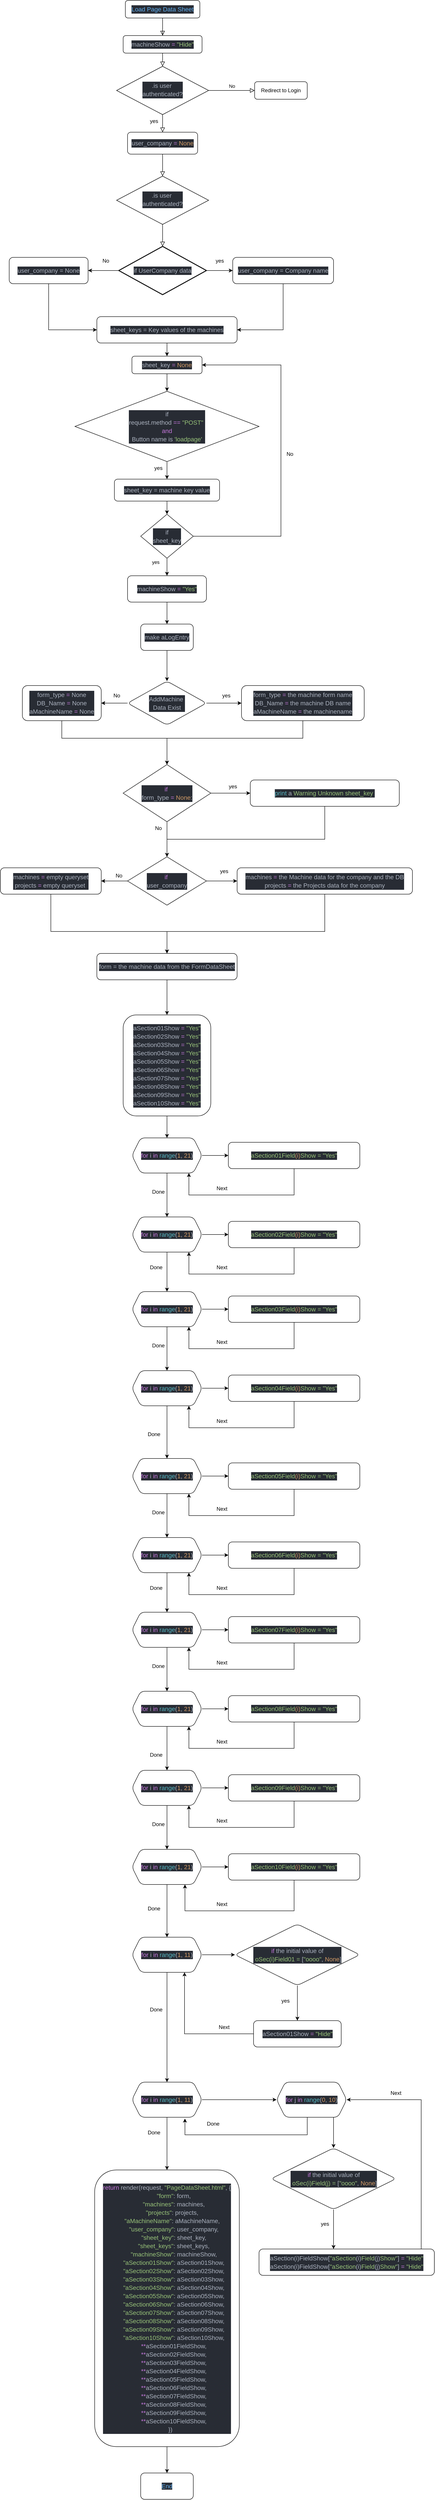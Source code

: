 <mxfile version="27.0.9">
  <diagram id="C5RBs43oDa-KdzZeNtuy" name="Page-1">
    <mxGraphModel dx="876" dy="537" grid="1" gridSize="10" guides="1" tooltips="1" connect="1" arrows="1" fold="1" page="1" pageScale="1" pageWidth="827" pageHeight="1169" math="0" shadow="0">
      <root>
        <mxCell id="WIyWlLk6GJQsqaUBKTNV-0" />
        <mxCell id="WIyWlLk6GJQsqaUBKTNV-1" parent="WIyWlLk6GJQsqaUBKTNV-0" />
        <mxCell id="WIyWlLk6GJQsqaUBKTNV-2" value="" style="rounded=0;html=1;jettySize=auto;orthogonalLoop=1;fontSize=11;endArrow=block;endFill=0;endSize=8;strokeWidth=1;shadow=0;labelBackgroundColor=none;edgeStyle=orthogonalEdgeStyle;" parent="WIyWlLk6GJQsqaUBKTNV-1" source="REr1-U52xPMIMC_tFasp-1" target="WIyWlLk6GJQsqaUBKTNV-6" edge="1">
          <mxGeometry relative="1" as="geometry">
            <Array as="points">
              <mxPoint x="380" y="90" />
              <mxPoint x="380" y="90" />
            </Array>
          </mxGeometry>
        </mxCell>
        <mxCell id="WIyWlLk6GJQsqaUBKTNV-3" value="&lt;div style=&quot;color: rgb(171, 178, 191); background-color: rgb(40, 44, 52); font-size: 14px; line-height: 19px; white-space: pre;&quot;&gt;&lt;span style=&quot;color: rgb(97, 175, 239);&quot;&gt;Load Page Data Sheet&lt;/span&gt;&lt;/div&gt;" style="rounded=1;whiteSpace=wrap;html=1;fontSize=12;glass=0;strokeWidth=1;shadow=0;" parent="WIyWlLk6GJQsqaUBKTNV-1" vertex="1">
          <mxGeometry x="295" y="40" width="170" height="40" as="geometry" />
        </mxCell>
        <mxCell id="WIyWlLk6GJQsqaUBKTNV-5" value="No" style="edgeStyle=orthogonalEdgeStyle;rounded=0;html=1;jettySize=auto;orthogonalLoop=1;fontSize=11;endArrow=block;endFill=0;endSize=8;strokeWidth=1;shadow=0;labelBackgroundColor=none;" parent="WIyWlLk6GJQsqaUBKTNV-1" source="WIyWlLk6GJQsqaUBKTNV-6" target="WIyWlLk6GJQsqaUBKTNV-7" edge="1">
          <mxGeometry y="10" relative="1" as="geometry">
            <mxPoint as="offset" />
          </mxGeometry>
        </mxCell>
        <mxCell id="WIyWlLk6GJQsqaUBKTNV-6" value="&lt;div style=&quot;color: rgb(171, 178, 191); background-color: rgb(40, 44, 52); font-size: 14px; line-height: 19px; white-space: pre;&quot;&gt;.is user &lt;/div&gt;&lt;div style=&quot;color: rgb(171, 178, 191); background-color: rgb(40, 44, 52); font-size: 14px; line-height: 19px; white-space: pre;&quot;&gt;authenticated?&lt;/div&gt;" style="rhombus;whiteSpace=wrap;html=1;shadow=0;fontFamily=Helvetica;fontSize=12;align=center;strokeWidth=1;spacing=6;spacingTop=-4;" parent="WIyWlLk6GJQsqaUBKTNV-1" vertex="1">
          <mxGeometry x="275" y="190" width="210" height="110" as="geometry" />
        </mxCell>
        <mxCell id="WIyWlLk6GJQsqaUBKTNV-7" value="Redirect to Login" style="rounded=1;whiteSpace=wrap;html=1;fontSize=12;glass=0;strokeWidth=1;shadow=0;" parent="WIyWlLk6GJQsqaUBKTNV-1" vertex="1">
          <mxGeometry x="590" y="225" width="120" height="40" as="geometry" />
        </mxCell>
        <mxCell id="REr1-U52xPMIMC_tFasp-5" value="" style="rounded=0;html=1;jettySize=auto;orthogonalLoop=1;fontSize=11;endArrow=block;endFill=0;endSize=8;strokeWidth=1;shadow=0;labelBackgroundColor=none;edgeStyle=orthogonalEdgeStyle;" parent="WIyWlLk6GJQsqaUBKTNV-1" source="WIyWlLk6GJQsqaUBKTNV-3" target="REr1-U52xPMIMC_tFasp-1" edge="1">
          <mxGeometry relative="1" as="geometry">
            <mxPoint x="380" y="80" as="sourcePoint" />
            <mxPoint x="380" y="310" as="targetPoint" />
            <Array as="points" />
          </mxGeometry>
        </mxCell>
        <mxCell id="REr1-U52xPMIMC_tFasp-1" value="&lt;div style=&quot;color: rgb(171, 178, 191); background-color: rgb(40, 44, 52); font-size: 14px; line-height: 19px; white-space: pre;&quot;&gt;machineShow &lt;span style=&quot;color: #c678dd;&quot;&gt;=&lt;/span&gt; &lt;span style=&quot;color: #98c379;&quot;&gt;&quot;Hide&quot;&lt;/span&gt;&lt;/div&gt;" style="rounded=1;whiteSpace=wrap;html=1;" parent="WIyWlLk6GJQsqaUBKTNV-1" vertex="1">
          <mxGeometry x="290" y="120" width="180" height="40" as="geometry" />
        </mxCell>
        <mxCell id="REr1-U52xPMIMC_tFasp-7" value="" style="rounded=0;html=1;jettySize=auto;orthogonalLoop=1;fontSize=11;endArrow=block;endFill=0;endSize=8;strokeWidth=1;shadow=0;labelBackgroundColor=none;edgeStyle=orthogonalEdgeStyle;" parent="WIyWlLk6GJQsqaUBKTNV-1" source="WIyWlLk6GJQsqaUBKTNV-6" target="REr1-U52xPMIMC_tFasp-6" edge="1">
          <mxGeometry y="20" relative="1" as="geometry">
            <mxPoint as="offset" />
            <mxPoint x="380" y="300" as="sourcePoint" />
            <mxPoint x="380" y="430" as="targetPoint" />
          </mxGeometry>
        </mxCell>
        <mxCell id="REr1-U52xPMIMC_tFasp-6" value="&lt;div style=&quot;color: rgb(171, 178, 191); background-color: rgb(40, 44, 52); font-size: 14px; line-height: 19px; white-space: pre;&quot;&gt;user_company &lt;span style=&quot;color: #c678dd;&quot;&gt;=&lt;/span&gt; &lt;span style=&quot;color: #d19a66;&quot;&gt;None&lt;/span&gt;&lt;/div&gt;" style="rounded=1;whiteSpace=wrap;html=1;" parent="WIyWlLk6GJQsqaUBKTNV-1" vertex="1">
          <mxGeometry x="300" y="340" width="160" height="50" as="geometry" />
        </mxCell>
        <mxCell id="REr1-U52xPMIMC_tFasp-9" value="" style="rounded=0;html=1;jettySize=auto;orthogonalLoop=1;fontSize=11;endArrow=block;endFill=0;endSize=8;strokeWidth=1;shadow=0;labelBackgroundColor=none;edgeStyle=orthogonalEdgeStyle;" parent="WIyWlLk6GJQsqaUBKTNV-1" source="REr1-U52xPMIMC_tFasp-6" target="REr1-U52xPMIMC_tFasp-8" edge="1">
          <mxGeometry x="-1" y="-82" relative="1" as="geometry">
            <mxPoint x="62" y="-80" as="offset" />
            <mxPoint x="380" y="390" as="sourcePoint" />
            <mxPoint x="380" y="960" as="targetPoint" />
          </mxGeometry>
        </mxCell>
        <mxCell id="REr1-U52xPMIMC_tFasp-8" value="&lt;div style=&quot;color: rgb(171, 178, 191); background-color: rgb(40, 44, 52); font-size: 14px; line-height: 19px; white-space: pre;&quot;&gt;.is user &lt;/div&gt;&lt;div style=&quot;color: rgb(171, 178, 191); background-color: rgb(40, 44, 52); font-size: 14px; line-height: 19px; white-space: pre;&quot;&gt;authenticated?&lt;/div&gt;" style="rhombus;whiteSpace=wrap;html=1;shadow=0;fontFamily=Helvetica;fontSize=12;align=center;strokeWidth=1;spacing=6;spacingTop=-4;" parent="WIyWlLk6GJQsqaUBKTNV-1" vertex="1">
          <mxGeometry x="275" y="440" width="210" height="110" as="geometry" />
        </mxCell>
        <mxCell id="REr1-U52xPMIMC_tFasp-10" value="yes" style="text;html=1;align=center;verticalAlign=middle;resizable=0;points=[];autosize=1;strokeColor=none;fillColor=none;" parent="WIyWlLk6GJQsqaUBKTNV-1" vertex="1">
          <mxGeometry x="340" y="300" width="40" height="30" as="geometry" />
        </mxCell>
        <mxCell id="REr1-U52xPMIMC_tFasp-12" value="" style="rounded=0;html=1;jettySize=auto;orthogonalLoop=1;fontSize=11;endArrow=block;endFill=0;endSize=8;strokeWidth=1;shadow=0;labelBackgroundColor=none;edgeStyle=orthogonalEdgeStyle;" parent="WIyWlLk6GJQsqaUBKTNV-1" source="REr1-U52xPMIMC_tFasp-8" target="REr1-U52xPMIMC_tFasp-11" edge="1">
          <mxGeometry x="-1" y="-82" relative="1" as="geometry">
            <mxPoint x="62" y="-80" as="offset" />
            <mxPoint x="380" y="550" as="sourcePoint" />
            <mxPoint x="380" y="960" as="targetPoint" />
          </mxGeometry>
        </mxCell>
        <mxCell id="REr1-U52xPMIMC_tFasp-11" value="&lt;div style=&quot;color: rgb(171, 178, 191); background-color: rgb(40, 44, 52); font-size: 14px; line-height: 19px; white-space: pre;&quot;&gt;&lt;div style=&quot;line-height: 19px;&quot;&gt;if UserCompany data&lt;/div&gt;&lt;/div&gt;" style="strokeWidth=2;html=1;shape=mxgraph.flowchart.decision;whiteSpace=wrap;" parent="WIyWlLk6GJQsqaUBKTNV-1" vertex="1">
          <mxGeometry x="280" y="600" width="200" height="110" as="geometry" />
        </mxCell>
        <mxCell id="REr1-U52xPMIMC_tFasp-17" value="yes" style="text;html=1;align=center;verticalAlign=middle;resizable=0;points=[];autosize=1;strokeColor=none;fillColor=none;" parent="WIyWlLk6GJQsqaUBKTNV-1" vertex="1">
          <mxGeometry x="490" y="618" width="40" height="30" as="geometry" />
        </mxCell>
        <mxCell id="REr1-U52xPMIMC_tFasp-19" value="No" style="text;html=1;align=center;verticalAlign=middle;resizable=0;points=[];autosize=1;strokeColor=none;fillColor=none;" parent="WIyWlLk6GJQsqaUBKTNV-1" vertex="1">
          <mxGeometry x="230" y="618" width="40" height="30" as="geometry" />
        </mxCell>
        <mxCell id="REr1-U52xPMIMC_tFasp-22" value="" style="edgeStyle=orthogonalEdgeStyle;rounded=0;orthogonalLoop=1;jettySize=auto;html=1;exitX=0;exitY=0.5;exitDx=0;exitDy=0;exitPerimeter=0;" parent="WIyWlLk6GJQsqaUBKTNV-1" source="REr1-U52xPMIMC_tFasp-11" target="REr1-U52xPMIMC_tFasp-21" edge="1">
          <mxGeometry relative="1" as="geometry">
            <mxPoint x="170" y="655" as="targetPoint" />
            <mxPoint x="280" y="655" as="sourcePoint" />
          </mxGeometry>
        </mxCell>
        <mxCell id="REr1-U52xPMIMC_tFasp-25" style="edgeStyle=orthogonalEdgeStyle;rounded=0;orthogonalLoop=1;jettySize=auto;html=1;exitX=0.5;exitY=1;exitDx=0;exitDy=0;" parent="WIyWlLk6GJQsqaUBKTNV-1" source="REr1-U52xPMIMC_tFasp-21" target="REr1-U52xPMIMC_tFasp-26" edge="1">
          <mxGeometry relative="1" as="geometry">
            <mxPoint x="120" y="800" as="targetPoint" />
            <Array as="points">
              <mxPoint x="120" y="790" />
            </Array>
          </mxGeometry>
        </mxCell>
        <mxCell id="REr1-U52xPMIMC_tFasp-21" value="&lt;div style=&quot;color: rgb(171, 178, 191); background-color: rgb(40, 44, 52); font-size: 14px; line-height: 19px; white-space: pre;&quot;&gt;user_company = None&lt;/div&gt;" style="rounded=1;whiteSpace=wrap;html=1;" parent="WIyWlLk6GJQsqaUBKTNV-1" vertex="1">
          <mxGeometry x="30" y="625" width="180" height="60" as="geometry" />
        </mxCell>
        <mxCell id="REr1-U52xPMIMC_tFasp-23" value="" style="edgeStyle=orthogonalEdgeStyle;rounded=0;orthogonalLoop=1;jettySize=auto;html=1;exitX=1;exitY=0.5;exitDx=0;exitDy=0;exitPerimeter=0;" parent="WIyWlLk6GJQsqaUBKTNV-1" source="REr1-U52xPMIMC_tFasp-11" target="REr1-U52xPMIMC_tFasp-20" edge="1">
          <mxGeometry relative="1" as="geometry">
            <mxPoint x="590" y="655" as="targetPoint" />
            <mxPoint x="480" y="655" as="sourcePoint" />
          </mxGeometry>
        </mxCell>
        <mxCell id="REr1-U52xPMIMC_tFasp-24" style="edgeStyle=orthogonalEdgeStyle;rounded=0;orthogonalLoop=1;jettySize=auto;html=1;exitX=0.5;exitY=1;exitDx=0;exitDy=0;entryX=1;entryY=0.5;entryDx=0;entryDy=0;" parent="WIyWlLk6GJQsqaUBKTNV-1" source="REr1-U52xPMIMC_tFasp-20" target="REr1-U52xPMIMC_tFasp-26" edge="1">
          <mxGeometry relative="1" as="geometry">
            <mxPoint x="655" y="790" as="targetPoint" />
          </mxGeometry>
        </mxCell>
        <mxCell id="REr1-U52xPMIMC_tFasp-20" value="&lt;div style=&quot;color: rgb(171, 178, 191); background-color: rgb(40, 44, 52); font-size: 14px; line-height: 19px; white-space: pre;&quot;&gt;user_company = Company name&lt;/div&gt;" style="rounded=1;whiteSpace=wrap;html=1;" parent="WIyWlLk6GJQsqaUBKTNV-1" vertex="1">
          <mxGeometry x="540" y="625" width="230" height="60" as="geometry" />
        </mxCell>
        <mxCell id="REr1-U52xPMIMC_tFasp-28" style="edgeStyle=orthogonalEdgeStyle;rounded=0;orthogonalLoop=1;jettySize=auto;html=1;" parent="WIyWlLk6GJQsqaUBKTNV-1" source="REr1-U52xPMIMC_tFasp-26" target="REr1-U52xPMIMC_tFasp-29" edge="1">
          <mxGeometry relative="1" as="geometry">
            <mxPoint x="390" y="870" as="targetPoint" />
          </mxGeometry>
        </mxCell>
        <mxCell id="REr1-U52xPMIMC_tFasp-26" value="&lt;div style=&quot;color: rgb(171, 178, 191); background-color: rgb(40, 44, 52); font-size: 14px; line-height: 19px; white-space: pre;&quot;&gt;sheet_keys = Key values of the machines&lt;/div&gt;" style="rounded=1;whiteSpace=wrap;html=1;" parent="WIyWlLk6GJQsqaUBKTNV-1" vertex="1">
          <mxGeometry x="230" y="760" width="320" height="60" as="geometry" />
        </mxCell>
        <mxCell id="REr1-U52xPMIMC_tFasp-30" style="edgeStyle=orthogonalEdgeStyle;rounded=0;orthogonalLoop=1;jettySize=auto;html=1;" parent="WIyWlLk6GJQsqaUBKTNV-1" source="REr1-U52xPMIMC_tFasp-29" target="REr1-U52xPMIMC_tFasp-31" edge="1">
          <mxGeometry relative="1" as="geometry">
            <mxPoint x="390" y="940" as="targetPoint" />
          </mxGeometry>
        </mxCell>
        <mxCell id="REr1-U52xPMIMC_tFasp-29" value="&lt;div style=&quot;color: rgb(171, 178, 191); background-color: rgb(40, 44, 52); font-size: 14px; line-height: 19px; white-space: pre;&quot;&gt;sheet_key &lt;span style=&quot;color: #c678dd;&quot;&gt;=&lt;/span&gt; &lt;span style=&quot;color: #d19a66;&quot;&gt;None&lt;/span&gt;&lt;/div&gt;" style="rounded=1;whiteSpace=wrap;html=1;" parent="WIyWlLk6GJQsqaUBKTNV-1" vertex="1">
          <mxGeometry x="310" y="850" width="160" height="40" as="geometry" />
        </mxCell>
        <mxCell id="REr1-U52xPMIMC_tFasp-33" style="edgeStyle=orthogonalEdgeStyle;rounded=0;orthogonalLoop=1;jettySize=auto;html=1;" parent="WIyWlLk6GJQsqaUBKTNV-1" source="REr1-U52xPMIMC_tFasp-31" target="REr1-U52xPMIMC_tFasp-34" edge="1">
          <mxGeometry relative="1" as="geometry">
            <mxPoint x="390" y="1130" as="targetPoint" />
          </mxGeometry>
        </mxCell>
        <mxCell id="REr1-U52xPMIMC_tFasp-31" value="&lt;div style=&quot;color: rgb(171, 178, 191); background-color: rgb(40, 44, 52); font-size: 14px; line-height: 19px; white-space: pre;&quot;&gt;if&lt;/div&gt;&lt;div style=&quot;color: rgb(171, 178, 191); background-color: rgb(40, 44, 52); font-size: 14px; line-height: 19px; white-space: pre;&quot;&gt;request.method &lt;span style=&quot;color: rgb(198, 120, 221);&quot;&gt;==&lt;/span&gt; &lt;span style=&quot;color: rgb(152, 195, 121);&quot;&gt;&quot;POST&quot;&lt;/span&gt; &lt;/div&gt;&lt;div style=&quot;color: rgb(171, 178, 191); background-color: rgb(40, 44, 52); font-size: 14px; line-height: 19px; white-space: pre;&quot;&gt;&lt;span style=&quot;color: rgb(198, 120, 221);&quot;&gt;and&lt;/span&gt;&lt;/div&gt;&lt;div style=&quot;color: rgb(171, 178, 191); background-color: rgb(40, 44, 52); font-size: 14px; line-height: 19px; white-space: pre;&quot;&gt;Button name is &lt;span style=&quot;color: rgb(152, 195, 121);&quot;&gt;&#39;loadpage&#39;&lt;/span&gt;&lt;/div&gt;" style="rhombus;whiteSpace=wrap;html=1;" parent="WIyWlLk6GJQsqaUBKTNV-1" vertex="1">
          <mxGeometry x="180" y="930" width="420" height="160" as="geometry" />
        </mxCell>
        <mxCell id="REr1-U52xPMIMC_tFasp-36" style="edgeStyle=orthogonalEdgeStyle;rounded=0;orthogonalLoop=1;jettySize=auto;html=1;" parent="WIyWlLk6GJQsqaUBKTNV-1" source="REr1-U52xPMIMC_tFasp-34" target="REr1-U52xPMIMC_tFasp-37" edge="1">
          <mxGeometry relative="1" as="geometry">
            <mxPoint x="390" y="1220" as="targetPoint" />
          </mxGeometry>
        </mxCell>
        <mxCell id="REr1-U52xPMIMC_tFasp-34" value="&lt;div style=&quot;color: rgb(171, 178, 191); background-color: rgb(40, 44, 52); font-size: 14px; line-height: 19px; white-space: pre;&quot;&gt;sheet_key = machine key value&lt;/div&gt;" style="rounded=1;whiteSpace=wrap;html=1;" parent="WIyWlLk6GJQsqaUBKTNV-1" vertex="1">
          <mxGeometry x="270" y="1130" width="240" height="50" as="geometry" />
        </mxCell>
        <mxCell id="REr1-U52xPMIMC_tFasp-35" value="yes" style="text;html=1;align=center;verticalAlign=middle;resizable=0;points=[];autosize=1;strokeColor=none;fillColor=none;" parent="WIyWlLk6GJQsqaUBKTNV-1" vertex="1">
          <mxGeometry x="350" y="1090" width="40" height="30" as="geometry" />
        </mxCell>
        <mxCell id="REr1-U52xPMIMC_tFasp-38" style="edgeStyle=orthogonalEdgeStyle;rounded=0;orthogonalLoop=1;jettySize=auto;html=1;entryX=1;entryY=0.5;entryDx=0;entryDy=0;" parent="WIyWlLk6GJQsqaUBKTNV-1" source="REr1-U52xPMIMC_tFasp-37" target="REr1-U52xPMIMC_tFasp-29" edge="1">
          <mxGeometry relative="1" as="geometry">
            <mxPoint x="720" y="870" as="targetPoint" />
            <Array as="points">
              <mxPoint x="650" y="1260" />
              <mxPoint x="650" y="870" />
            </Array>
          </mxGeometry>
        </mxCell>
        <mxCell id="REr1-U52xPMIMC_tFasp-37" value="&lt;div style=&quot;color: rgb(171, 178, 191); background-color: rgb(40, 44, 52); font-size: 14px; line-height: 19px; white-space: pre;&quot;&gt;if&lt;/div&gt;&lt;div style=&quot;color: rgb(171, 178, 191); background-color: rgb(40, 44, 52); font-size: 14px; line-height: 19px; white-space: pre;&quot;&gt;sheet_key&lt;/div&gt;" style="rhombus;whiteSpace=wrap;html=1;" parent="WIyWlLk6GJQsqaUBKTNV-1" vertex="1">
          <mxGeometry x="330" y="1210" width="120" height="100" as="geometry" />
        </mxCell>
        <mxCell id="REr1-U52xPMIMC_tFasp-41" value="No" style="text;html=1;align=center;verticalAlign=middle;resizable=0;points=[];autosize=1;strokeColor=none;fillColor=none;" parent="WIyWlLk6GJQsqaUBKTNV-1" vertex="1">
          <mxGeometry x="650" y="1058" width="40" height="30" as="geometry" />
        </mxCell>
        <mxCell id="REr1-U52xPMIMC_tFasp-45" value="" style="edgeStyle=orthogonalEdgeStyle;rounded=0;orthogonalLoop=1;jettySize=auto;html=1;" parent="WIyWlLk6GJQsqaUBKTNV-1" source="REr1-U52xPMIMC_tFasp-37" target="REr1-U52xPMIMC_tFasp-44" edge="1">
          <mxGeometry relative="1" as="geometry">
            <mxPoint x="390" y="1400" as="targetPoint" />
            <mxPoint x="390" y="1310" as="sourcePoint" />
          </mxGeometry>
        </mxCell>
        <mxCell id="REr1-U52xPMIMC_tFasp-46" value="yes" style="edgeLabel;html=1;align=center;verticalAlign=middle;resizable=0;points=[];" parent="REr1-U52xPMIMC_tFasp-45" vertex="1" connectable="0">
          <mxGeometry x="-0.006" y="-6" relative="1" as="geometry">
            <mxPoint x="-20" y="-11" as="offset" />
          </mxGeometry>
        </mxCell>
        <mxCell id="REr1-U52xPMIMC_tFasp-47" style="edgeStyle=orthogonalEdgeStyle;rounded=0;orthogonalLoop=1;jettySize=auto;html=1;exitX=0.5;exitY=1;exitDx=0;exitDy=0;" parent="WIyWlLk6GJQsqaUBKTNV-1" source="REr1-U52xPMIMC_tFasp-44" target="REr1-U52xPMIMC_tFasp-48" edge="1">
          <mxGeometry relative="1" as="geometry">
            <mxPoint x="390" y="1490" as="targetPoint" />
          </mxGeometry>
        </mxCell>
        <mxCell id="REr1-U52xPMIMC_tFasp-44" value="&lt;div style=&quot;color: rgb(171, 178, 191); background-color: rgb(40, 44, 52); font-size: 14px; line-height: 19px; white-space: pre;&quot;&gt;machineShow &lt;span style=&quot;color: #c678dd;&quot;&gt;=&lt;/span&gt; &lt;span style=&quot;color: #98c379;&quot;&gt;&quot;Yes&quot;&lt;/span&gt;&lt;/div&gt;" style="rounded=1;whiteSpace=wrap;html=1;" parent="WIyWlLk6GJQsqaUBKTNV-1" vertex="1">
          <mxGeometry x="300" y="1350" width="180" height="60" as="geometry" />
        </mxCell>
        <mxCell id="REr1-U52xPMIMC_tFasp-50" value="" style="edgeStyle=orthogonalEdgeStyle;rounded=0;orthogonalLoop=1;jettySize=auto;html=1;" parent="WIyWlLk6GJQsqaUBKTNV-1" source="REr1-U52xPMIMC_tFasp-48" target="REr1-U52xPMIMC_tFasp-49" edge="1">
          <mxGeometry relative="1" as="geometry" />
        </mxCell>
        <mxCell id="REr1-U52xPMIMC_tFasp-48" value="&lt;div style=&quot;color: rgb(171, 178, 191); background-color: rgb(40, 44, 52); font-size: 14px; line-height: 19px; white-space: pre;&quot;&gt;make aLogEntry&lt;/div&gt;" style="rounded=1;whiteSpace=wrap;html=1;" parent="WIyWlLk6GJQsqaUBKTNV-1" vertex="1">
          <mxGeometry x="330" y="1460" width="120" height="60" as="geometry" />
        </mxCell>
        <mxCell id="REr1-U52xPMIMC_tFasp-57" value="" style="edgeStyle=orthogonalEdgeStyle;rounded=0;orthogonalLoop=1;jettySize=auto;html=1;" parent="WIyWlLk6GJQsqaUBKTNV-1" source="REr1-U52xPMIMC_tFasp-49" target="REr1-U52xPMIMC_tFasp-56" edge="1">
          <mxGeometry relative="1" as="geometry" />
        </mxCell>
        <mxCell id="REr1-U52xPMIMC_tFasp-49" value="&lt;div style=&quot;color: rgb(171, 178, 191); background-color: rgb(40, 44, 52); font-size: 14px; line-height: 19px; white-space: pre;&quot;&gt;AddMachine &lt;/div&gt;&lt;div style=&quot;color: rgb(171, 178, 191); background-color: rgb(40, 44, 52); font-size: 14px; line-height: 19px; white-space: pre;&quot;&gt;Data Exist&lt;/div&gt;" style="rhombus;whiteSpace=wrap;html=1;rounded=1;" parent="WIyWlLk6GJQsqaUBKTNV-1" vertex="1">
          <mxGeometry x="300" y="1590" width="180" height="100" as="geometry" />
        </mxCell>
        <mxCell id="REr1-U52xPMIMC_tFasp-56" value="&lt;div style=&quot;color: rgb(171, 178, 191); background-color: rgb(40, 44, 52); font-size: 14px; line-height: 19px; white-space: pre;&quot;&gt;&lt;div&gt;form_type &lt;span style=&quot;color: rgb(198, 120, 221);&quot;&gt;=&lt;/span&gt; the machine form name&lt;/div&gt;&lt;div&gt;DB_Name &lt;span style=&quot;color: rgb(198, 120, 221);&quot;&gt;=&lt;/span&gt; the machine DB name&lt;/div&gt;&lt;div&gt;aMachineName &lt;span style=&quot;color: rgb(198, 120, 221);&quot;&gt;=&lt;/span&gt; the machinename&lt;/div&gt;&lt;/div&gt;" style="whiteSpace=wrap;html=1;rounded=1;" parent="WIyWlLk6GJQsqaUBKTNV-1" vertex="1">
          <mxGeometry x="560" y="1600" width="280" height="80" as="geometry" />
        </mxCell>
        <mxCell id="REr1-U52xPMIMC_tFasp-58" value="yes" style="text;html=1;align=center;verticalAlign=middle;resizable=0;points=[];autosize=1;strokeColor=none;fillColor=none;" parent="WIyWlLk6GJQsqaUBKTNV-1" vertex="1">
          <mxGeometry x="505" y="1608" width="40" height="30" as="geometry" />
        </mxCell>
        <mxCell id="REr1-U52xPMIMC_tFasp-59" value="No" style="text;html=1;align=center;verticalAlign=middle;resizable=0;points=[];autosize=1;strokeColor=none;fillColor=none;" parent="WIyWlLk6GJQsqaUBKTNV-1" vertex="1">
          <mxGeometry x="255" y="1608" width="40" height="30" as="geometry" />
        </mxCell>
        <mxCell id="REr1-U52xPMIMC_tFasp-61" value="" style="edgeStyle=orthogonalEdgeStyle;rounded=0;orthogonalLoop=1;jettySize=auto;html=1;" parent="WIyWlLk6GJQsqaUBKTNV-1" source="REr1-U52xPMIMC_tFasp-49" target="REr1-U52xPMIMC_tFasp-60" edge="1">
          <mxGeometry relative="1" as="geometry">
            <mxPoint x="300" y="1640" as="sourcePoint" />
            <mxPoint x="230" y="1640" as="targetPoint" />
          </mxGeometry>
        </mxCell>
        <mxCell id="REr1-U52xPMIMC_tFasp-78" style="edgeStyle=orthogonalEdgeStyle;rounded=0;orthogonalLoop=1;jettySize=auto;html=1;entryX=0.5;entryY=0;entryDx=0;entryDy=0;" parent="WIyWlLk6GJQsqaUBKTNV-1" source="REr1-U52xPMIMC_tFasp-60" target="REr1-U52xPMIMC_tFasp-69" edge="1">
          <mxGeometry relative="1" as="geometry">
            <Array as="points">
              <mxPoint x="150" y="1720" />
              <mxPoint x="390" y="1720" />
            </Array>
          </mxGeometry>
        </mxCell>
        <mxCell id="REr1-U52xPMIMC_tFasp-60" value="&lt;div style=&quot;color: rgb(171, 178, 191); background-color: rgb(40, 44, 52); font-size: 14px; line-height: 19px; white-space: pre;&quot;&gt;&lt;div&gt;form_type &lt;span style=&quot;color: rgb(198, 120, 221);&quot;&gt;=&lt;/span&gt; None&lt;/div&gt;&lt;div&gt;DB_Name &lt;span style=&quot;color: rgb(198, 120, 221);&quot;&gt;=&lt;/span&gt; &lt;span style=&quot;background-color: light-dark(rgb(40, 44, 52), rgb(40, 44, 52)); color: light-dark(rgb(171, 178, 191), rgb(171, 178, 191));&quot;&gt;None&lt;/span&gt;&lt;/div&gt;&lt;div&gt;aMachineName &lt;span style=&quot;color: rgb(198, 120, 221);&quot;&gt;=&lt;/span&gt; None&lt;/div&gt;&lt;/div&gt;" style="whiteSpace=wrap;html=1;rounded=1;" parent="WIyWlLk6GJQsqaUBKTNV-1" vertex="1">
          <mxGeometry x="60" y="1600" width="180" height="80" as="geometry" />
        </mxCell>
        <mxCell id="REr1-U52xPMIMC_tFasp-70" value="" style="edgeStyle=orthogonalEdgeStyle;rounded=0;orthogonalLoop=1;jettySize=auto;html=1;" parent="WIyWlLk6GJQsqaUBKTNV-1" source="REr1-U52xPMIMC_tFasp-56" target="REr1-U52xPMIMC_tFasp-69" edge="1">
          <mxGeometry relative="1" as="geometry">
            <mxPoint x="390" y="1780" as="targetPoint" />
            <mxPoint x="700" y="1680" as="sourcePoint" />
            <Array as="points">
              <mxPoint x="700" y="1720" />
              <mxPoint x="390" y="1720" />
            </Array>
          </mxGeometry>
        </mxCell>
        <mxCell id="REr1-U52xPMIMC_tFasp-72" value="" style="edgeStyle=orthogonalEdgeStyle;rounded=0;orthogonalLoop=1;jettySize=auto;html=1;" parent="WIyWlLk6GJQsqaUBKTNV-1" source="REr1-U52xPMIMC_tFasp-69" target="REr1-U52xPMIMC_tFasp-71" edge="1">
          <mxGeometry relative="1" as="geometry" />
        </mxCell>
        <mxCell id="REr1-U52xPMIMC_tFasp-76" value="" style="edgeStyle=orthogonalEdgeStyle;rounded=0;orthogonalLoop=1;jettySize=auto;html=1;" parent="WIyWlLk6GJQsqaUBKTNV-1" source="REr1-U52xPMIMC_tFasp-69" target="REr1-U52xPMIMC_tFasp-75" edge="1">
          <mxGeometry relative="1" as="geometry" />
        </mxCell>
        <mxCell id="REr1-U52xPMIMC_tFasp-69" value="&lt;div style=&quot;color: rgb(171, 178, 191); background-color: rgb(40, 44, 52); font-size: 14px; line-height: 19px; white-space: pre;&quot;&gt;&lt;span style=&quot;color: rgb(198, 120, 221);&quot;&gt;if&lt;/span&gt; &lt;/div&gt;&lt;div style=&quot;color: rgb(171, 178, 191); background-color: rgb(40, 44, 52); font-size: 14px; line-height: 19px; white-space: pre;&quot;&gt;form_type &lt;span style=&quot;color: rgb(198, 120, 221);&quot;&gt;=&lt;/span&gt; &lt;span style=&quot;color: rgb(209, 154, 102);&quot;&gt;None&lt;/span&gt;:&lt;/div&gt;" style="rhombus;whiteSpace=wrap;html=1;" parent="WIyWlLk6GJQsqaUBKTNV-1" vertex="1">
          <mxGeometry x="290" y="1780" width="200" height="130" as="geometry" />
        </mxCell>
        <mxCell id="REr1-U52xPMIMC_tFasp-77" style="edgeStyle=orthogonalEdgeStyle;rounded=0;orthogonalLoop=1;jettySize=auto;html=1;entryX=0.5;entryY=0;entryDx=0;entryDy=0;" parent="WIyWlLk6GJQsqaUBKTNV-1" source="REr1-U52xPMIMC_tFasp-71" target="REr1-U52xPMIMC_tFasp-75" edge="1">
          <mxGeometry relative="1" as="geometry">
            <Array as="points">
              <mxPoint x="750" y="1950" />
              <mxPoint x="390" y="1950" />
            </Array>
          </mxGeometry>
        </mxCell>
        <mxCell id="REr1-U52xPMIMC_tFasp-71" value="&lt;div style=&quot;background-color: rgb(40, 44, 52); font-size: 14px; line-height: 19px; white-space: pre; color: rgb(171, 178, 191);&quot;&gt;&lt;span style=&quot;color: rgb(86, 182, 194);&quot;&gt;print&lt;/span&gt;&lt;span style=&quot;color: rgb(86, 182, 194);&quot;&gt;&lt;font color=&quot;#abb2bf&quot;&gt; a &lt;/font&gt;&lt;/span&gt;&lt;span style=&quot;color: rgb(152, 195, 121);&quot;&gt;Warning Unknown sheet_key &lt;/span&gt;&lt;/div&gt;" style="rounded=1;whiteSpace=wrap;html=1;" parent="WIyWlLk6GJQsqaUBKTNV-1" vertex="1">
          <mxGeometry x="580" y="1815" width="340" height="60" as="geometry" />
        </mxCell>
        <mxCell id="REr1-U52xPMIMC_tFasp-73" value="yes" style="text;html=1;align=center;verticalAlign=middle;resizable=0;points=[];autosize=1;strokeColor=none;fillColor=none;" parent="WIyWlLk6GJQsqaUBKTNV-1" vertex="1">
          <mxGeometry x="520" y="1815" width="40" height="30" as="geometry" />
        </mxCell>
        <mxCell id="REr1-U52xPMIMC_tFasp-81" value="" style="edgeStyle=orthogonalEdgeStyle;rounded=0;orthogonalLoop=1;jettySize=auto;html=1;" parent="WIyWlLk6GJQsqaUBKTNV-1" source="REr1-U52xPMIMC_tFasp-75" target="REr1-U52xPMIMC_tFasp-80" edge="1">
          <mxGeometry relative="1" as="geometry" />
        </mxCell>
        <mxCell id="REr1-U52xPMIMC_tFasp-75" value="&lt;div style=&quot;color: rgb(171, 178, 191); background-color: rgb(40, 44, 52); font-size: 14px; line-height: 19px; white-space: pre;&quot;&gt;&lt;span style=&quot;color: rgb(198, 120, 221);&quot;&gt;if&lt;/span&gt; &lt;/div&gt;&lt;div style=&quot;color: rgb(171, 178, 191); background-color: rgb(40, 44, 52); font-size: 14px; line-height: 19px; white-space: pre;&quot;&gt;&lt;div style=&quot;line-height: 19px;&quot;&gt;user_company&lt;/div&gt;&lt;/div&gt;" style="rhombus;whiteSpace=wrap;html=1;" parent="WIyWlLk6GJQsqaUBKTNV-1" vertex="1">
          <mxGeometry x="300" y="1990" width="180" height="110" as="geometry" />
        </mxCell>
        <mxCell id="REr1-U52xPMIMC_tFasp-79" value="No" style="text;html=1;align=center;verticalAlign=middle;resizable=0;points=[];autosize=1;strokeColor=none;fillColor=none;" parent="WIyWlLk6GJQsqaUBKTNV-1" vertex="1">
          <mxGeometry x="350" y="1910" width="40" height="30" as="geometry" />
        </mxCell>
        <mxCell id="REr1-U52xPMIMC_tFasp-80" value="&lt;div style=&quot;color: rgb(171, 178, 191); background-color: rgb(40, 44, 52); font-size: 14px; line-height: 19px; white-space: pre;&quot;&gt;&lt;div&gt;machines &lt;span style=&quot;color: rgb(198, 120, 221);&quot;&gt;=&lt;/span&gt; the Machine data for the company and the DB&lt;/div&gt;&lt;div&gt;projects &lt;span style=&quot;color: rgb(198, 120, 221);&quot;&gt;=&lt;/span&gt; the Projects data for the company&lt;/div&gt;&lt;/div&gt;" style="rounded=1;whiteSpace=wrap;html=1;" parent="WIyWlLk6GJQsqaUBKTNV-1" vertex="1">
          <mxGeometry x="550" y="2015" width="400" height="60" as="geometry" />
        </mxCell>
        <mxCell id="REr1-U52xPMIMC_tFasp-82" value="yes" style="text;html=1;align=center;verticalAlign=middle;resizable=0;points=[];autosize=1;strokeColor=none;fillColor=none;" parent="WIyWlLk6GJQsqaUBKTNV-1" vertex="1">
          <mxGeometry x="500" y="2008" width="40" height="30" as="geometry" />
        </mxCell>
        <mxCell id="REr1-U52xPMIMC_tFasp-85" value="" style="edgeStyle=orthogonalEdgeStyle;rounded=0;orthogonalLoop=1;jettySize=auto;html=1;" parent="WIyWlLk6GJQsqaUBKTNV-1" source="REr1-U52xPMIMC_tFasp-75" target="REr1-U52xPMIMC_tFasp-84" edge="1">
          <mxGeometry relative="1" as="geometry">
            <mxPoint x="210" y="2045" as="targetPoint" />
            <mxPoint x="300" y="2045" as="sourcePoint" />
          </mxGeometry>
        </mxCell>
        <mxCell id="REr1-U52xPMIMC_tFasp-91" style="edgeStyle=orthogonalEdgeStyle;rounded=0;orthogonalLoop=1;jettySize=auto;html=1;entryX=0.5;entryY=0;entryDx=0;entryDy=0;" parent="WIyWlLk6GJQsqaUBKTNV-1" source="REr1-U52xPMIMC_tFasp-84" target="REr1-U52xPMIMC_tFasp-89" edge="1">
          <mxGeometry relative="1" as="geometry">
            <Array as="points">
              <mxPoint x="125" y="2160" />
              <mxPoint x="390" y="2160" />
            </Array>
          </mxGeometry>
        </mxCell>
        <mxCell id="REr1-U52xPMIMC_tFasp-84" value="&lt;div style=&quot;color: rgb(171, 178, 191); background-color: rgb(40, 44, 52); font-size: 14px; line-height: 19px; white-space: pre;&quot;&gt;&lt;div&gt;machines &lt;span style=&quot;color: rgb(198, 120, 221);&quot;&gt;=&lt;/span&gt; empty queryset&lt;/div&gt;&lt;div&gt;projects &lt;span style=&quot;color: rgb(198, 120, 221);&quot;&gt;=&lt;/span&gt; empty queryset&lt;span style=&quot;color: rgb(92, 99, 112); font-style: italic; background-color: light-dark(rgb(40, 44, 52), rgb(40, 44, 52));&quot;&gt; &lt;/span&gt;&lt;/div&gt;&lt;/div&gt;" style="rounded=1;whiteSpace=wrap;html=1;" parent="WIyWlLk6GJQsqaUBKTNV-1" vertex="1">
          <mxGeometry x="10" y="2015" width="230" height="60" as="geometry" />
        </mxCell>
        <mxCell id="REr1-U52xPMIMC_tFasp-86" value="No" style="text;html=1;align=center;verticalAlign=middle;resizable=0;points=[];autosize=1;strokeColor=none;fillColor=none;" parent="WIyWlLk6GJQsqaUBKTNV-1" vertex="1">
          <mxGeometry x="260" y="2018" width="40" height="30" as="geometry" />
        </mxCell>
        <mxCell id="REr1-U52xPMIMC_tFasp-90" value="" style="edgeStyle=orthogonalEdgeStyle;rounded=0;orthogonalLoop=1;jettySize=auto;html=1;" parent="WIyWlLk6GJQsqaUBKTNV-1" source="REr1-U52xPMIMC_tFasp-80" target="REr1-U52xPMIMC_tFasp-89" edge="1">
          <mxGeometry relative="1" as="geometry">
            <mxPoint x="390" y="2200" as="targetPoint" />
            <mxPoint x="750" y="2075" as="sourcePoint" />
            <Array as="points">
              <mxPoint x="750" y="2160" />
            </Array>
          </mxGeometry>
        </mxCell>
        <mxCell id="REr1-U52xPMIMC_tFasp-93" value="" style="edgeStyle=orthogonalEdgeStyle;rounded=0;orthogonalLoop=1;jettySize=auto;html=1;" parent="WIyWlLk6GJQsqaUBKTNV-1" source="REr1-U52xPMIMC_tFasp-89" target="REr1-U52xPMIMC_tFasp-92" edge="1">
          <mxGeometry relative="1" as="geometry" />
        </mxCell>
        <mxCell id="REr1-U52xPMIMC_tFasp-89" value="&lt;div style=&quot;color: rgb(171, 178, 191); background-color: rgb(40, 44, 52); font-size: 14px; line-height: 19px; white-space: pre;&quot;&gt;form = the machine data from the FormDataSheet&lt;/div&gt;" style="rounded=1;whiteSpace=wrap;html=1;" parent="WIyWlLk6GJQsqaUBKTNV-1" vertex="1">
          <mxGeometry x="230" y="2210" width="320" height="60" as="geometry" />
        </mxCell>
        <mxCell id="REr1-U52xPMIMC_tFasp-104" value="" style="edgeStyle=orthogonalEdgeStyle;rounded=0;orthogonalLoop=1;jettySize=auto;html=1;" parent="WIyWlLk6GJQsqaUBKTNV-1" source="REr1-U52xPMIMC_tFasp-92" target="REr1-U52xPMIMC_tFasp-103" edge="1">
          <mxGeometry relative="1" as="geometry" />
        </mxCell>
        <mxCell id="REr1-U52xPMIMC_tFasp-92" value="&lt;div style=&quot;color: rgb(171, 178, 191); background-color: rgb(40, 44, 52); font-size: 14px; line-height: 19px; white-space: pre;&quot;&gt;&lt;div&gt;aSection01Show &lt;span style=&quot;color: rgb(198, 120, 221);&quot;&gt;=&lt;/span&gt; &lt;span style=&quot;color: rgb(152, 195, 121);&quot;&gt;&quot;Yes&quot;&lt;/span&gt;&lt;/div&gt;&lt;div&gt;aSection02Show &lt;span style=&quot;color: rgb(198, 120, 221);&quot;&gt;=&lt;/span&gt; &lt;span style=&quot;color: rgb(152, 195, 121);&quot;&gt;&quot;Yes&quot;&lt;/span&gt;&lt;/div&gt;&lt;div&gt;aSection03Show &lt;span style=&quot;color: rgb(198, 120, 221);&quot;&gt;=&lt;/span&gt; &lt;span style=&quot;color: rgb(152, 195, 121);&quot;&gt;&quot;Yes&quot;&lt;/span&gt;&lt;/div&gt;&lt;div&gt;aSection04Show &lt;span style=&quot;color: rgb(198, 120, 221);&quot;&gt;=&lt;/span&gt; &lt;span style=&quot;color: rgb(152, 195, 121);&quot;&gt;&quot;Yes&quot;&lt;/span&gt;&lt;/div&gt;&lt;div&gt;aSection05Show &lt;span style=&quot;color: rgb(198, 120, 221);&quot;&gt;=&lt;/span&gt; &lt;span style=&quot;color: rgb(152, 195, 121);&quot;&gt;&quot;Yes&quot;&lt;/span&gt;&lt;/div&gt;&lt;div&gt;aSection06Show &lt;span style=&quot;color: rgb(198, 120, 221);&quot;&gt;=&lt;/span&gt; &lt;span style=&quot;color: rgb(152, 195, 121);&quot;&gt;&quot;Yes&quot;&lt;/span&gt;&lt;/div&gt;&lt;div&gt;aSection07Show &lt;span style=&quot;color: rgb(198, 120, 221);&quot;&gt;=&lt;/span&gt; &lt;span style=&quot;color: rgb(152, 195, 121);&quot;&gt;&quot;Yes&quot;&lt;/span&gt;&lt;/div&gt;&lt;div&gt;aSection08Show &lt;span style=&quot;color: rgb(198, 120, 221);&quot;&gt;=&lt;/span&gt; &lt;span style=&quot;color: rgb(152, 195, 121);&quot;&gt;&quot;Yes&quot;&lt;/span&gt;&lt;/div&gt;&lt;div&gt;aSection09Show &lt;span style=&quot;color: rgb(198, 120, 221);&quot;&gt;=&lt;/span&gt; &lt;span style=&quot;color: rgb(152, 195, 121);&quot;&gt;&quot;Yes&quot;&lt;/span&gt;&lt;/div&gt;&lt;div&gt;aSection10Show &lt;span style=&quot;color: rgb(198, 120, 221);&quot;&gt;=&lt;/span&gt; &lt;span style=&quot;color: rgb(152, 195, 121);&quot;&gt;&quot;Yes&quot;&lt;/span&gt;&lt;/div&gt;&lt;/div&gt;" style="rounded=1;whiteSpace=wrap;html=1;" parent="WIyWlLk6GJQsqaUBKTNV-1" vertex="1">
          <mxGeometry x="290" y="2350" width="200" height="230" as="geometry" />
        </mxCell>
        <mxCell id="REr1-U52xPMIMC_tFasp-106" value="" style="edgeStyle=orthogonalEdgeStyle;rounded=0;orthogonalLoop=1;jettySize=auto;html=1;" parent="WIyWlLk6GJQsqaUBKTNV-1" source="REr1-U52xPMIMC_tFasp-103" target="REr1-U52xPMIMC_tFasp-105" edge="1">
          <mxGeometry relative="1" as="geometry" />
        </mxCell>
        <mxCell id="REr1-U52xPMIMC_tFasp-103" value="&lt;div style=&quot;color: rgb(171, 178, 191); background-color: rgb(40, 44, 52); font-size: 14px; line-height: 19px; white-space: pre;&quot;&gt;&lt;span style=&quot;color: #c678dd;&quot;&gt;for&lt;/span&gt; i &lt;span style=&quot;color: #c678dd;&quot;&gt;in&lt;/span&gt; &lt;span style=&quot;color: #56b6c2;&quot;&gt;range&lt;/span&gt;(&lt;span style=&quot;color: #d19a66;&quot;&gt;1&lt;/span&gt;, &lt;span style=&quot;color: #d19a66;&quot;&gt;21&lt;/span&gt;)&lt;/div&gt;" style="shape=hexagon;perimeter=hexagonPerimeter2;whiteSpace=wrap;html=1;fixedSize=1;rounded=1;" parent="WIyWlLk6GJQsqaUBKTNV-1" vertex="1">
          <mxGeometry x="310" y="2630" width="160" height="80" as="geometry" />
        </mxCell>
        <mxCell id="REr1-U52xPMIMC_tFasp-108" style="edgeStyle=orthogonalEdgeStyle;rounded=0;orthogonalLoop=1;jettySize=auto;html=1;" parent="WIyWlLk6GJQsqaUBKTNV-1" source="REr1-U52xPMIMC_tFasp-105" target="REr1-U52xPMIMC_tFasp-103" edge="1">
          <mxGeometry relative="1" as="geometry">
            <Array as="points">
              <mxPoint x="680" y="2760" />
              <mxPoint x="440" y="2760" />
            </Array>
          </mxGeometry>
        </mxCell>
        <mxCell id="REr1-U52xPMIMC_tFasp-105" value="&lt;div style=&quot;background-color: rgb(40, 44, 52); font-size: 14px; line-height: 19px; white-space: pre; color: rgb(171, 178, 191);&quot;&gt;&lt;span style=&quot;color: rgb(152, 195, 121);&quot;&gt;aSection01Field&lt;/span&gt;&lt;span style=&quot;color: rgb(152, 195, 121);&quot;&gt;&lt;font color=&quot;#d19a66&quot;&gt;(i)&lt;/font&gt;&lt;/span&gt;&lt;span style=&quot;color: rgb(152, 195, 121);&quot;&gt;Show =&lt;/span&gt;&lt;font color=&quot;rgba(0, 0, 0, 0)&quot;&gt; &lt;/font&gt;&lt;span style=&quot;color: rgb(152, 195, 121);&quot;&gt;&quot;Yes&quot;&lt;/span&gt;&lt;/div&gt;" style="rounded=1;whiteSpace=wrap;html=1;" parent="WIyWlLk6GJQsqaUBKTNV-1" vertex="1">
          <mxGeometry x="530" y="2640" width="300" height="60" as="geometry" />
        </mxCell>
        <mxCell id="REr1-U52xPMIMC_tFasp-107" value="Next" style="text;html=1;align=center;verticalAlign=middle;resizable=0;points=[];autosize=1;strokeColor=none;fillColor=none;" parent="WIyWlLk6GJQsqaUBKTNV-1" vertex="1">
          <mxGeometry x="490" y="2730" width="50" height="30" as="geometry" />
        </mxCell>
        <mxCell id="REr1-U52xPMIMC_tFasp-110" value="Done" style="text;html=1;align=center;verticalAlign=middle;resizable=0;points=[];autosize=1;strokeColor=none;fillColor=none;" parent="WIyWlLk6GJQsqaUBKTNV-1" vertex="1">
          <mxGeometry x="345" y="2738" width="50" height="30" as="geometry" />
        </mxCell>
        <mxCell id="REr1-U52xPMIMC_tFasp-111" value="" style="edgeStyle=orthogonalEdgeStyle;rounded=0;orthogonalLoop=1;jettySize=auto;html=1;" parent="WIyWlLk6GJQsqaUBKTNV-1" source="REr1-U52xPMIMC_tFasp-113" target="REr1-U52xPMIMC_tFasp-115" edge="1">
          <mxGeometry relative="1" as="geometry" />
        </mxCell>
        <mxCell id="REr1-U52xPMIMC_tFasp-114" style="edgeStyle=orthogonalEdgeStyle;rounded=0;orthogonalLoop=1;jettySize=auto;html=1;" parent="WIyWlLk6GJQsqaUBKTNV-1" source="REr1-U52xPMIMC_tFasp-115" target="REr1-U52xPMIMC_tFasp-113" edge="1">
          <mxGeometry relative="1" as="geometry">
            <Array as="points">
              <mxPoint x="680" y="2940" />
              <mxPoint x="440" y="2940" />
            </Array>
          </mxGeometry>
        </mxCell>
        <mxCell id="REr1-U52xPMIMC_tFasp-115" value="&lt;div style=&quot;background-color: rgb(40, 44, 52); font-size: 14px; line-height: 19px; white-space: pre; color: rgb(171, 178, 191);&quot;&gt;&lt;span style=&quot;color: rgb(152, 195, 121);&quot;&gt;aSection02Field&lt;/span&gt;&lt;span style=&quot;color: rgb(152, 195, 121);&quot;&gt;&lt;font color=&quot;#d19a66&quot;&gt;(i)&lt;/font&gt;&lt;/span&gt;&lt;span style=&quot;color: rgb(152, 195, 121);&quot;&gt;Show =&lt;/span&gt;&lt;font color=&quot;rgba(0, 0, 0, 0)&quot;&gt; &lt;/font&gt;&lt;span style=&quot;color: rgb(152, 195, 121);&quot;&gt;&quot;Yes&quot;&lt;/span&gt;&lt;/div&gt;" style="rounded=1;whiteSpace=wrap;html=1;" parent="WIyWlLk6GJQsqaUBKTNV-1" vertex="1">
          <mxGeometry x="530" y="2820" width="300" height="60" as="geometry" />
        </mxCell>
        <mxCell id="REr1-U52xPMIMC_tFasp-116" value="Next" style="text;html=1;align=center;verticalAlign=middle;resizable=0;points=[];autosize=1;strokeColor=none;fillColor=none;" parent="WIyWlLk6GJQsqaUBKTNV-1" vertex="1">
          <mxGeometry x="490" y="2910" width="50" height="30" as="geometry" />
        </mxCell>
        <mxCell id="REr1-U52xPMIMC_tFasp-118" value="" style="edgeStyle=orthogonalEdgeStyle;rounded=0;orthogonalLoop=1;jettySize=auto;html=1;" parent="WIyWlLk6GJQsqaUBKTNV-1" source="REr1-U52xPMIMC_tFasp-103" target="REr1-U52xPMIMC_tFasp-113" edge="1">
          <mxGeometry relative="1" as="geometry">
            <mxPoint x="390" y="2840" as="targetPoint" />
            <mxPoint x="390" y="2710" as="sourcePoint" />
          </mxGeometry>
        </mxCell>
        <mxCell id="REr1-U52xPMIMC_tFasp-119" style="edgeStyle=orthogonalEdgeStyle;rounded=0;orthogonalLoop=1;jettySize=auto;html=1;" parent="WIyWlLk6GJQsqaUBKTNV-1" source="REr1-U52xPMIMC_tFasp-121" edge="1">
          <mxGeometry relative="1" as="geometry">
            <mxPoint x="390" y="3040" as="targetPoint" />
          </mxGeometry>
        </mxCell>
        <mxCell id="REr1-U52xPMIMC_tFasp-113" value="&lt;div style=&quot;color: rgb(171, 178, 191); background-color: rgb(40, 44, 52); font-size: 14px; line-height: 19px; white-space: pre;&quot;&gt;&lt;span style=&quot;color: #c678dd;&quot;&gt;for&lt;/span&gt; i &lt;span style=&quot;color: #c678dd;&quot;&gt;in&lt;/span&gt; &lt;span style=&quot;color: #56b6c2;&quot;&gt;range&lt;/span&gt;(&lt;span style=&quot;color: #d19a66;&quot;&gt;1&lt;/span&gt;, &lt;span style=&quot;color: #d19a66;&quot;&gt;21&lt;/span&gt;)&lt;/div&gt;" style="shape=hexagon;perimeter=hexagonPerimeter2;whiteSpace=wrap;html=1;fixedSize=1;rounded=1;" parent="WIyWlLk6GJQsqaUBKTNV-1" vertex="1">
          <mxGeometry x="310" y="2810" width="160" height="80" as="geometry" />
        </mxCell>
        <mxCell id="REr1-U52xPMIMC_tFasp-120" value="" style="edgeStyle=orthogonalEdgeStyle;rounded=0;orthogonalLoop=1;jettySize=auto;html=1;" parent="WIyWlLk6GJQsqaUBKTNV-1" source="REr1-U52xPMIMC_tFasp-121" target="REr1-U52xPMIMC_tFasp-123" edge="1">
          <mxGeometry relative="1" as="geometry" />
        </mxCell>
        <mxCell id="REr1-U52xPMIMC_tFasp-122" style="edgeStyle=orthogonalEdgeStyle;rounded=0;orthogonalLoop=1;jettySize=auto;html=1;" parent="WIyWlLk6GJQsqaUBKTNV-1" source="REr1-U52xPMIMC_tFasp-123" target="REr1-U52xPMIMC_tFasp-121" edge="1">
          <mxGeometry relative="1" as="geometry">
            <Array as="points">
              <mxPoint x="680" y="3110" />
              <mxPoint x="440" y="3110" />
            </Array>
          </mxGeometry>
        </mxCell>
        <mxCell id="REr1-U52xPMIMC_tFasp-123" value="&lt;div style=&quot;background-color: rgb(40, 44, 52); font-size: 14px; line-height: 19px; white-space: pre; color: rgb(171, 178, 191);&quot;&gt;&lt;span style=&quot;color: rgb(152, 195, 121);&quot;&gt;aSection03Field&lt;/span&gt;&lt;span style=&quot;color: rgb(152, 195, 121);&quot;&gt;&lt;font color=&quot;#d19a66&quot;&gt;(i)&lt;/font&gt;&lt;/span&gt;&lt;span style=&quot;color: rgb(152, 195, 121);&quot;&gt;Show =&lt;/span&gt;&lt;font color=&quot;rgba(0, 0, 0, 0)&quot;&gt; &lt;/font&gt;&lt;span style=&quot;color: rgb(152, 195, 121);&quot;&gt;&quot;Yes&quot;&lt;/span&gt;&lt;/div&gt;" style="rounded=1;whiteSpace=wrap;html=1;" parent="WIyWlLk6GJQsqaUBKTNV-1" vertex="1">
          <mxGeometry x="530" y="2990" width="300" height="60" as="geometry" />
        </mxCell>
        <mxCell id="REr1-U52xPMIMC_tFasp-124" value="Next" style="text;html=1;align=center;verticalAlign=middle;resizable=0;points=[];autosize=1;strokeColor=none;fillColor=none;" parent="WIyWlLk6GJQsqaUBKTNV-1" vertex="1">
          <mxGeometry x="490" y="3080" width="50" height="30" as="geometry" />
        </mxCell>
        <mxCell id="REr1-U52xPMIMC_tFasp-125" value="Done" style="text;html=1;align=center;verticalAlign=middle;resizable=0;points=[];autosize=1;strokeColor=none;fillColor=none;" parent="WIyWlLk6GJQsqaUBKTNV-1" vertex="1">
          <mxGeometry x="345" y="3088" width="50" height="30" as="geometry" />
        </mxCell>
        <mxCell id="REr1-U52xPMIMC_tFasp-126" value="" style="edgeStyle=orthogonalEdgeStyle;rounded=0;orthogonalLoop=1;jettySize=auto;html=1;" parent="WIyWlLk6GJQsqaUBKTNV-1" source="REr1-U52xPMIMC_tFasp-131" target="REr1-U52xPMIMC_tFasp-128" edge="1">
          <mxGeometry relative="1" as="geometry" />
        </mxCell>
        <mxCell id="REr1-U52xPMIMC_tFasp-127" style="edgeStyle=orthogonalEdgeStyle;rounded=0;orthogonalLoop=1;jettySize=auto;html=1;" parent="WIyWlLk6GJQsqaUBKTNV-1" source="REr1-U52xPMIMC_tFasp-128" target="REr1-U52xPMIMC_tFasp-131" edge="1">
          <mxGeometry relative="1" as="geometry">
            <Array as="points">
              <mxPoint x="680" y="3290" />
              <mxPoint x="440" y="3290" />
            </Array>
          </mxGeometry>
        </mxCell>
        <mxCell id="REr1-U52xPMIMC_tFasp-128" value="&lt;div style=&quot;background-color: rgb(40, 44, 52); font-size: 14px; line-height: 19px; white-space: pre; color: rgb(171, 178, 191);&quot;&gt;&lt;span style=&quot;color: rgb(152, 195, 121);&quot;&gt;aSection04Field&lt;/span&gt;&lt;span style=&quot;color: rgb(152, 195, 121);&quot;&gt;&lt;font color=&quot;#d19a66&quot;&gt;(i)&lt;/font&gt;&lt;/span&gt;&lt;span style=&quot;color: rgb(152, 195, 121);&quot;&gt;Show =&lt;/span&gt;&lt;font color=&quot;rgba(0, 0, 0, 0)&quot;&gt; &lt;/font&gt;&lt;span style=&quot;color: rgb(152, 195, 121);&quot;&gt;&quot;Yes&quot;&lt;/span&gt;&lt;/div&gt;" style="rounded=1;whiteSpace=wrap;html=1;" parent="WIyWlLk6GJQsqaUBKTNV-1" vertex="1">
          <mxGeometry x="530" y="3170" width="300" height="60" as="geometry" />
        </mxCell>
        <mxCell id="REr1-U52xPMIMC_tFasp-129" value="Next" style="text;html=1;align=center;verticalAlign=middle;resizable=0;points=[];autosize=1;strokeColor=none;fillColor=none;" parent="WIyWlLk6GJQsqaUBKTNV-1" vertex="1">
          <mxGeometry x="490" y="3260" width="50" height="30" as="geometry" />
        </mxCell>
        <mxCell id="REr1-U52xPMIMC_tFasp-130" value="" style="edgeStyle=orthogonalEdgeStyle;rounded=0;orthogonalLoop=1;jettySize=auto;html=1;" parent="WIyWlLk6GJQsqaUBKTNV-1" source="REr1-U52xPMIMC_tFasp-121" target="REr1-U52xPMIMC_tFasp-131" edge="1">
          <mxGeometry relative="1" as="geometry">
            <mxPoint x="390" y="3190" as="targetPoint" />
            <mxPoint x="390" y="3060" as="sourcePoint" />
          </mxGeometry>
        </mxCell>
        <mxCell id="REr1-U52xPMIMC_tFasp-131" value="&lt;div style=&quot;color: rgb(171, 178, 191); background-color: rgb(40, 44, 52); font-size: 14px; line-height: 19px; white-space: pre;&quot;&gt;&lt;span style=&quot;color: #c678dd;&quot;&gt;for&lt;/span&gt; i &lt;span style=&quot;color: #c678dd;&quot;&gt;in&lt;/span&gt; &lt;span style=&quot;color: #56b6c2;&quot;&gt;range&lt;/span&gt;(&lt;span style=&quot;color: #d19a66;&quot;&gt;1&lt;/span&gt;, &lt;span style=&quot;color: #d19a66;&quot;&gt;21&lt;/span&gt;)&lt;/div&gt;" style="shape=hexagon;perimeter=hexagonPerimeter2;whiteSpace=wrap;html=1;fixedSize=1;rounded=1;" parent="WIyWlLk6GJQsqaUBKTNV-1" vertex="1">
          <mxGeometry x="310" y="3160" width="160" height="80" as="geometry" />
        </mxCell>
        <mxCell id="REr1-U52xPMIMC_tFasp-132" value="" style="edgeStyle=orthogonalEdgeStyle;rounded=0;orthogonalLoop=1;jettySize=auto;html=1;" parent="WIyWlLk6GJQsqaUBKTNV-1" source="REr1-U52xPMIMC_tFasp-113" target="REr1-U52xPMIMC_tFasp-121" edge="1">
          <mxGeometry relative="1" as="geometry">
            <mxPoint x="390" y="3020" as="targetPoint" />
            <mxPoint x="390" y="2890" as="sourcePoint" />
          </mxGeometry>
        </mxCell>
        <mxCell id="REr1-U52xPMIMC_tFasp-121" value="&lt;div style=&quot;color: rgb(171, 178, 191); background-color: rgb(40, 44, 52); font-size: 14px; line-height: 19px; white-space: pre;&quot;&gt;&lt;span style=&quot;color: #c678dd;&quot;&gt;for&lt;/span&gt; i &lt;span style=&quot;color: #c678dd;&quot;&gt;in&lt;/span&gt; &lt;span style=&quot;color: #56b6c2;&quot;&gt;range&lt;/span&gt;(&lt;span style=&quot;color: #d19a66;&quot;&gt;1&lt;/span&gt;, &lt;span style=&quot;color: #d19a66;&quot;&gt;21&lt;/span&gt;)&lt;/div&gt;" style="shape=hexagon;perimeter=hexagonPerimeter2;whiteSpace=wrap;html=1;fixedSize=1;rounded=1;" parent="WIyWlLk6GJQsqaUBKTNV-1" vertex="1">
          <mxGeometry x="310" y="2980" width="160" height="80" as="geometry" />
        </mxCell>
        <mxCell id="REr1-U52xPMIMC_tFasp-133" value="Done" style="text;html=1;align=center;verticalAlign=middle;resizable=0;points=[];autosize=1;strokeColor=none;fillColor=none;" parent="WIyWlLk6GJQsqaUBKTNV-1" vertex="1">
          <mxGeometry x="340" y="2910" width="50" height="30" as="geometry" />
        </mxCell>
        <mxCell id="REr1-U52xPMIMC_tFasp-135" value="" style="edgeStyle=orthogonalEdgeStyle;rounded=0;orthogonalLoop=1;jettySize=auto;html=1;" parent="WIyWlLk6GJQsqaUBKTNV-1" source="REr1-U52xPMIMC_tFasp-136" target="REr1-U52xPMIMC_tFasp-138" edge="1">
          <mxGeometry relative="1" as="geometry" />
        </mxCell>
        <mxCell id="REr1-U52xPMIMC_tFasp-137" style="edgeStyle=orthogonalEdgeStyle;rounded=0;orthogonalLoop=1;jettySize=auto;html=1;" parent="WIyWlLk6GJQsqaUBKTNV-1" source="REr1-U52xPMIMC_tFasp-138" target="REr1-U52xPMIMC_tFasp-136" edge="1">
          <mxGeometry relative="1" as="geometry">
            <Array as="points">
              <mxPoint x="680" y="3490" />
              <mxPoint x="440" y="3490" />
            </Array>
          </mxGeometry>
        </mxCell>
        <mxCell id="REr1-U52xPMIMC_tFasp-138" value="&lt;div style=&quot;background-color: rgb(40, 44, 52); font-size: 14px; line-height: 19px; white-space: pre; color: rgb(171, 178, 191);&quot;&gt;&lt;span style=&quot;color: rgb(152, 195, 121);&quot;&gt;aSection05Field&lt;/span&gt;&lt;span style=&quot;color: rgb(152, 195, 121);&quot;&gt;&lt;font color=&quot;#d19a66&quot;&gt;(i)&lt;/font&gt;&lt;/span&gt;&lt;span style=&quot;color: rgb(152, 195, 121);&quot;&gt;Show =&lt;/span&gt;&lt;font color=&quot;rgba(0, 0, 0, 0)&quot;&gt; &lt;/font&gt;&lt;span style=&quot;color: rgb(152, 195, 121);&quot;&gt;&quot;Yes&quot;&lt;/span&gt;&lt;/div&gt;" style="rounded=1;whiteSpace=wrap;html=1;" parent="WIyWlLk6GJQsqaUBKTNV-1" vertex="1">
          <mxGeometry x="530" y="3370" width="300" height="60" as="geometry" />
        </mxCell>
        <mxCell id="REr1-U52xPMIMC_tFasp-139" value="Next" style="text;html=1;align=center;verticalAlign=middle;resizable=0;points=[];autosize=1;strokeColor=none;fillColor=none;" parent="WIyWlLk6GJQsqaUBKTNV-1" vertex="1">
          <mxGeometry x="490" y="3460" width="50" height="30" as="geometry" />
        </mxCell>
        <mxCell id="REr1-U52xPMIMC_tFasp-140" value="Done" style="text;html=1;align=center;verticalAlign=middle;resizable=0;points=[];autosize=1;strokeColor=none;fillColor=none;" parent="WIyWlLk6GJQsqaUBKTNV-1" vertex="1">
          <mxGeometry x="345" y="3468" width="50" height="30" as="geometry" />
        </mxCell>
        <mxCell id="REr1-U52xPMIMC_tFasp-141" value="" style="edgeStyle=orthogonalEdgeStyle;rounded=0;orthogonalLoop=1;jettySize=auto;html=1;" parent="WIyWlLk6GJQsqaUBKTNV-1" source="REr1-U52xPMIMC_tFasp-147" target="REr1-U52xPMIMC_tFasp-143" edge="1">
          <mxGeometry relative="1" as="geometry" />
        </mxCell>
        <mxCell id="REr1-U52xPMIMC_tFasp-142" style="edgeStyle=orthogonalEdgeStyle;rounded=0;orthogonalLoop=1;jettySize=auto;html=1;" parent="WIyWlLk6GJQsqaUBKTNV-1" source="REr1-U52xPMIMC_tFasp-143" target="REr1-U52xPMIMC_tFasp-147" edge="1">
          <mxGeometry relative="1" as="geometry">
            <Array as="points">
              <mxPoint x="680" y="3670" />
              <mxPoint x="440" y="3670" />
            </Array>
          </mxGeometry>
        </mxCell>
        <mxCell id="REr1-U52xPMIMC_tFasp-143" value="&lt;div style=&quot;background-color: rgb(40, 44, 52); font-size: 14px; line-height: 19px; white-space: pre; color: rgb(171, 178, 191);&quot;&gt;&lt;span style=&quot;color: rgb(152, 195, 121);&quot;&gt;aSection06Field&lt;/span&gt;&lt;span style=&quot;color: rgb(152, 195, 121);&quot;&gt;&lt;font color=&quot;#d19a66&quot;&gt;(i)&lt;/font&gt;&lt;/span&gt;&lt;span style=&quot;color: rgb(152, 195, 121);&quot;&gt;Show =&lt;/span&gt;&lt;font color=&quot;rgba(0, 0, 0, 0)&quot;&gt; &lt;/font&gt;&lt;span style=&quot;color: rgb(152, 195, 121);&quot;&gt;&quot;Yes&quot;&lt;/span&gt;&lt;/div&gt;" style="rounded=1;whiteSpace=wrap;html=1;" parent="WIyWlLk6GJQsqaUBKTNV-1" vertex="1">
          <mxGeometry x="530" y="3550" width="300" height="60" as="geometry" />
        </mxCell>
        <mxCell id="REr1-U52xPMIMC_tFasp-144" value="Next" style="text;html=1;align=center;verticalAlign=middle;resizable=0;points=[];autosize=1;strokeColor=none;fillColor=none;" parent="WIyWlLk6GJQsqaUBKTNV-1" vertex="1">
          <mxGeometry x="490" y="3640" width="50" height="30" as="geometry" />
        </mxCell>
        <mxCell id="REr1-U52xPMIMC_tFasp-145" value="" style="edgeStyle=orthogonalEdgeStyle;rounded=0;orthogonalLoop=1;jettySize=auto;html=1;" parent="WIyWlLk6GJQsqaUBKTNV-1" source="REr1-U52xPMIMC_tFasp-136" target="REr1-U52xPMIMC_tFasp-147" edge="1">
          <mxGeometry relative="1" as="geometry">
            <mxPoint x="390" y="3570" as="targetPoint" />
            <mxPoint x="390" y="3440" as="sourcePoint" />
          </mxGeometry>
        </mxCell>
        <mxCell id="REr1-U52xPMIMC_tFasp-146" style="edgeStyle=orthogonalEdgeStyle;rounded=0;orthogonalLoop=1;jettySize=auto;html=1;" parent="WIyWlLk6GJQsqaUBKTNV-1" source="REr1-U52xPMIMC_tFasp-160" edge="1">
          <mxGeometry relative="1" as="geometry">
            <mxPoint x="390" y="3770" as="targetPoint" />
          </mxGeometry>
        </mxCell>
        <mxCell id="REr1-U52xPMIMC_tFasp-147" value="&lt;div style=&quot;color: rgb(171, 178, 191); background-color: rgb(40, 44, 52); font-size: 14px; line-height: 19px; white-space: pre;&quot;&gt;&lt;span style=&quot;color: #c678dd;&quot;&gt;for&lt;/span&gt; i &lt;span style=&quot;color: #c678dd;&quot;&gt;in&lt;/span&gt; &lt;span style=&quot;color: #56b6c2;&quot;&gt;range&lt;/span&gt;(&lt;span style=&quot;color: #d19a66;&quot;&gt;1&lt;/span&gt;, &lt;span style=&quot;color: #d19a66;&quot;&gt;21&lt;/span&gt;)&lt;/div&gt;" style="shape=hexagon;perimeter=hexagonPerimeter2;whiteSpace=wrap;html=1;fixedSize=1;rounded=1;" parent="WIyWlLk6GJQsqaUBKTNV-1" vertex="1">
          <mxGeometry x="310" y="3540" width="160" height="80" as="geometry" />
        </mxCell>
        <mxCell id="REr1-U52xPMIMC_tFasp-148" value="" style="edgeStyle=orthogonalEdgeStyle;rounded=0;orthogonalLoop=1;jettySize=auto;html=1;" parent="WIyWlLk6GJQsqaUBKTNV-1" source="REr1-U52xPMIMC_tFasp-160" target="REr1-U52xPMIMC_tFasp-150" edge="1">
          <mxGeometry relative="1" as="geometry" />
        </mxCell>
        <mxCell id="REr1-U52xPMIMC_tFasp-149" style="edgeStyle=orthogonalEdgeStyle;rounded=0;orthogonalLoop=1;jettySize=auto;html=1;" parent="WIyWlLk6GJQsqaUBKTNV-1" source="REr1-U52xPMIMC_tFasp-150" target="REr1-U52xPMIMC_tFasp-160" edge="1">
          <mxGeometry relative="1" as="geometry">
            <Array as="points">
              <mxPoint x="680" y="3840" />
              <mxPoint x="440" y="3840" />
            </Array>
          </mxGeometry>
        </mxCell>
        <mxCell id="REr1-U52xPMIMC_tFasp-150" value="&lt;div style=&quot;background-color: rgb(40, 44, 52); font-size: 14px; line-height: 19px; white-space: pre; color: rgb(171, 178, 191);&quot;&gt;&lt;span style=&quot;color: rgb(152, 195, 121);&quot;&gt;aSection07Field&lt;/span&gt;&lt;span style=&quot;color: rgb(152, 195, 121);&quot;&gt;&lt;font color=&quot;#d19a66&quot;&gt;(i)&lt;/font&gt;&lt;/span&gt;&lt;span style=&quot;color: rgb(152, 195, 121);&quot;&gt;Show =&lt;/span&gt;&lt;font color=&quot;rgba(0, 0, 0, 0)&quot;&gt; &lt;/font&gt;&lt;span style=&quot;color: rgb(152, 195, 121);&quot;&gt;&quot;Yes&quot;&lt;/span&gt;&lt;/div&gt;" style="rounded=1;whiteSpace=wrap;html=1;" parent="WIyWlLk6GJQsqaUBKTNV-1" vertex="1">
          <mxGeometry x="530" y="3720" width="300" height="60" as="geometry" />
        </mxCell>
        <mxCell id="REr1-U52xPMIMC_tFasp-151" value="Next" style="text;html=1;align=center;verticalAlign=middle;resizable=0;points=[];autosize=1;strokeColor=none;fillColor=none;" parent="WIyWlLk6GJQsqaUBKTNV-1" vertex="1">
          <mxGeometry x="490" y="3810" width="50" height="30" as="geometry" />
        </mxCell>
        <mxCell id="REr1-U52xPMIMC_tFasp-152" value="Done" style="text;html=1;align=center;verticalAlign=middle;resizable=0;points=[];autosize=1;strokeColor=none;fillColor=none;" parent="WIyWlLk6GJQsqaUBKTNV-1" vertex="1">
          <mxGeometry x="345" y="3818" width="50" height="30" as="geometry" />
        </mxCell>
        <mxCell id="REr1-U52xPMIMC_tFasp-153" value="" style="edgeStyle=orthogonalEdgeStyle;rounded=0;orthogonalLoop=1;jettySize=auto;html=1;" parent="WIyWlLk6GJQsqaUBKTNV-1" source="REr1-U52xPMIMC_tFasp-158" target="REr1-U52xPMIMC_tFasp-155" edge="1">
          <mxGeometry relative="1" as="geometry" />
        </mxCell>
        <mxCell id="REr1-U52xPMIMC_tFasp-154" style="edgeStyle=orthogonalEdgeStyle;rounded=0;orthogonalLoop=1;jettySize=auto;html=1;" parent="WIyWlLk6GJQsqaUBKTNV-1" source="REr1-U52xPMIMC_tFasp-155" target="REr1-U52xPMIMC_tFasp-158" edge="1">
          <mxGeometry relative="1" as="geometry">
            <Array as="points">
              <mxPoint x="680" y="4020" />
              <mxPoint x="440" y="4020" />
            </Array>
          </mxGeometry>
        </mxCell>
        <mxCell id="REr1-U52xPMIMC_tFasp-155" value="&lt;div style=&quot;background-color: rgb(40, 44, 52); font-size: 14px; line-height: 19px; white-space: pre; color: rgb(171, 178, 191);&quot;&gt;&lt;span style=&quot;color: rgb(152, 195, 121);&quot;&gt;aSection08Field&lt;/span&gt;&lt;span style=&quot;color: rgb(152, 195, 121);&quot;&gt;&lt;font color=&quot;#d19a66&quot;&gt;(i)&lt;/font&gt;&lt;/span&gt;&lt;span style=&quot;color: rgb(152, 195, 121);&quot;&gt;Show =&lt;/span&gt;&lt;font color=&quot;rgba(0, 0, 0, 0)&quot;&gt; &lt;/font&gt;&lt;span style=&quot;color: rgb(152, 195, 121);&quot;&gt;&quot;Yes&quot;&lt;/span&gt;&lt;/div&gt;" style="rounded=1;whiteSpace=wrap;html=1;" parent="WIyWlLk6GJQsqaUBKTNV-1" vertex="1">
          <mxGeometry x="530" y="3900" width="300" height="60" as="geometry" />
        </mxCell>
        <mxCell id="REr1-U52xPMIMC_tFasp-156" value="Next" style="text;html=1;align=center;verticalAlign=middle;resizable=0;points=[];autosize=1;strokeColor=none;fillColor=none;" parent="WIyWlLk6GJQsqaUBKTNV-1" vertex="1">
          <mxGeometry x="490" y="3990" width="50" height="30" as="geometry" />
        </mxCell>
        <mxCell id="REr1-U52xPMIMC_tFasp-157" value="" style="edgeStyle=orthogonalEdgeStyle;rounded=0;orthogonalLoop=1;jettySize=auto;html=1;" parent="WIyWlLk6GJQsqaUBKTNV-1" source="REr1-U52xPMIMC_tFasp-160" target="REr1-U52xPMIMC_tFasp-158" edge="1">
          <mxGeometry relative="1" as="geometry">
            <mxPoint x="390" y="3920" as="targetPoint" />
            <mxPoint x="390" y="3790" as="sourcePoint" />
          </mxGeometry>
        </mxCell>
        <mxCell id="REr1-U52xPMIMC_tFasp-158" value="&lt;div style=&quot;color: rgb(171, 178, 191); background-color: rgb(40, 44, 52); font-size: 14px; line-height: 19px; white-space: pre;&quot;&gt;&lt;span style=&quot;color: #c678dd;&quot;&gt;for&lt;/span&gt; i &lt;span style=&quot;color: #c678dd;&quot;&gt;in&lt;/span&gt; &lt;span style=&quot;color: #56b6c2;&quot;&gt;range&lt;/span&gt;(&lt;span style=&quot;color: #d19a66;&quot;&gt;1&lt;/span&gt;, &lt;span style=&quot;color: #d19a66;&quot;&gt;21&lt;/span&gt;)&lt;/div&gt;" style="shape=hexagon;perimeter=hexagonPerimeter2;whiteSpace=wrap;html=1;fixedSize=1;rounded=1;" parent="WIyWlLk6GJQsqaUBKTNV-1" vertex="1">
          <mxGeometry x="310" y="3890" width="160" height="80" as="geometry" />
        </mxCell>
        <mxCell id="REr1-U52xPMIMC_tFasp-159" value="" style="edgeStyle=orthogonalEdgeStyle;rounded=0;orthogonalLoop=1;jettySize=auto;html=1;" parent="WIyWlLk6GJQsqaUBKTNV-1" source="REr1-U52xPMIMC_tFasp-147" target="REr1-U52xPMIMC_tFasp-160" edge="1">
          <mxGeometry relative="1" as="geometry">
            <mxPoint x="390" y="3750" as="targetPoint" />
            <mxPoint x="390" y="3620" as="sourcePoint" />
          </mxGeometry>
        </mxCell>
        <mxCell id="REr1-U52xPMIMC_tFasp-160" value="&lt;div style=&quot;color: rgb(171, 178, 191); background-color: rgb(40, 44, 52); font-size: 14px; line-height: 19px; white-space: pre;&quot;&gt;&lt;span style=&quot;color: #c678dd;&quot;&gt;for&lt;/span&gt; i &lt;span style=&quot;color: #c678dd;&quot;&gt;in&lt;/span&gt; &lt;span style=&quot;color: #56b6c2;&quot;&gt;range&lt;/span&gt;(&lt;span style=&quot;color: #d19a66;&quot;&gt;1&lt;/span&gt;, &lt;span style=&quot;color: #d19a66;&quot;&gt;21&lt;/span&gt;)&lt;/div&gt;" style="shape=hexagon;perimeter=hexagonPerimeter2;whiteSpace=wrap;html=1;fixedSize=1;rounded=1;" parent="WIyWlLk6GJQsqaUBKTNV-1" vertex="1">
          <mxGeometry x="310" y="3710" width="160" height="80" as="geometry" />
        </mxCell>
        <mxCell id="REr1-U52xPMIMC_tFasp-161" value="Done" style="text;html=1;align=center;verticalAlign=middle;resizable=0;points=[];autosize=1;strokeColor=none;fillColor=none;" parent="WIyWlLk6GJQsqaUBKTNV-1" vertex="1">
          <mxGeometry x="340" y="3640" width="50" height="30" as="geometry" />
        </mxCell>
        <mxCell id="REr1-U52xPMIMC_tFasp-162" value="" style="edgeStyle=orthogonalEdgeStyle;rounded=0;orthogonalLoop=1;jettySize=auto;html=1;" parent="WIyWlLk6GJQsqaUBKTNV-1" source="REr1-U52xPMIMC_tFasp-131" target="REr1-U52xPMIMC_tFasp-136" edge="1">
          <mxGeometry relative="1" as="geometry">
            <mxPoint x="390" y="3350" as="targetPoint" />
            <mxPoint x="390" y="3240" as="sourcePoint" />
          </mxGeometry>
        </mxCell>
        <mxCell id="REr1-U52xPMIMC_tFasp-136" value="&lt;div style=&quot;color: rgb(171, 178, 191); background-color: rgb(40, 44, 52); font-size: 14px; line-height: 19px; white-space: pre;&quot;&gt;&lt;span style=&quot;color: #c678dd;&quot;&gt;for&lt;/span&gt; i &lt;span style=&quot;color: #c678dd;&quot;&gt;in&lt;/span&gt; &lt;span style=&quot;color: #56b6c2;&quot;&gt;range&lt;/span&gt;(&lt;span style=&quot;color: #d19a66;&quot;&gt;1&lt;/span&gt;, &lt;span style=&quot;color: #d19a66;&quot;&gt;21&lt;/span&gt;)&lt;/div&gt;" style="shape=hexagon;perimeter=hexagonPerimeter2;whiteSpace=wrap;html=1;fixedSize=1;rounded=1;" parent="WIyWlLk6GJQsqaUBKTNV-1" vertex="1">
          <mxGeometry x="310" y="3360" width="160" height="80" as="geometry" />
        </mxCell>
        <mxCell id="REr1-U52xPMIMC_tFasp-163" value="Done" style="text;html=1;align=center;verticalAlign=middle;resizable=0;points=[];autosize=1;strokeColor=none;fillColor=none;" parent="WIyWlLk6GJQsqaUBKTNV-1" vertex="1">
          <mxGeometry x="335" y="3290" width="50" height="30" as="geometry" />
        </mxCell>
        <mxCell id="REr1-U52xPMIMC_tFasp-165" value="Done" style="text;html=1;align=center;verticalAlign=middle;resizable=0;points=[];autosize=1;strokeColor=none;fillColor=none;" parent="WIyWlLk6GJQsqaUBKTNV-1" vertex="1">
          <mxGeometry x="340" y="4020" width="50" height="30" as="geometry" />
        </mxCell>
        <mxCell id="REr1-U52xPMIMC_tFasp-167" value="" style="edgeStyle=orthogonalEdgeStyle;rounded=0;orthogonalLoop=1;jettySize=auto;html=1;" parent="WIyWlLk6GJQsqaUBKTNV-1" source="REr1-U52xPMIMC_tFasp-176" target="REr1-U52xPMIMC_tFasp-169" edge="1">
          <mxGeometry relative="1" as="geometry" />
        </mxCell>
        <mxCell id="REr1-U52xPMIMC_tFasp-168" style="edgeStyle=orthogonalEdgeStyle;rounded=0;orthogonalLoop=1;jettySize=auto;html=1;" parent="WIyWlLk6GJQsqaUBKTNV-1" source="REr1-U52xPMIMC_tFasp-169" target="REr1-U52xPMIMC_tFasp-176" edge="1">
          <mxGeometry relative="1" as="geometry">
            <Array as="points">
              <mxPoint x="680" y="4200" />
              <mxPoint x="440" y="4200" />
            </Array>
          </mxGeometry>
        </mxCell>
        <mxCell id="REr1-U52xPMIMC_tFasp-169" value="&lt;div style=&quot;background-color: rgb(40, 44, 52); font-size: 14px; line-height: 19px; white-space: pre; color: rgb(171, 178, 191);&quot;&gt;&lt;span style=&quot;color: rgb(152, 195, 121);&quot;&gt;aSection09Field&lt;/span&gt;&lt;span style=&quot;color: rgb(152, 195, 121);&quot;&gt;&lt;font color=&quot;#d19a66&quot;&gt;(i)&lt;/font&gt;&lt;/span&gt;&lt;span style=&quot;color: rgb(152, 195, 121);&quot;&gt;Show =&lt;/span&gt;&lt;font color=&quot;rgba(0, 0, 0, 0)&quot;&gt; &lt;/font&gt;&lt;span style=&quot;color: rgb(152, 195, 121);&quot;&gt;&quot;Yes&quot;&lt;/span&gt;&lt;/div&gt;" style="rounded=1;whiteSpace=wrap;html=1;" parent="WIyWlLk6GJQsqaUBKTNV-1" vertex="1">
          <mxGeometry x="530" y="4080" width="300" height="60" as="geometry" />
        </mxCell>
        <mxCell id="REr1-U52xPMIMC_tFasp-170" value="Next" style="text;html=1;align=center;verticalAlign=middle;resizable=0;points=[];autosize=1;strokeColor=none;fillColor=none;" parent="WIyWlLk6GJQsqaUBKTNV-1" vertex="1">
          <mxGeometry x="490" y="4170" width="50" height="30" as="geometry" />
        </mxCell>
        <mxCell id="REr1-U52xPMIMC_tFasp-171" value="Done" style="text;html=1;align=center;verticalAlign=middle;resizable=0;points=[];autosize=1;strokeColor=none;fillColor=none;" parent="WIyWlLk6GJQsqaUBKTNV-1" vertex="1">
          <mxGeometry x="345" y="4178" width="50" height="30" as="geometry" />
        </mxCell>
        <mxCell id="REr1-U52xPMIMC_tFasp-172" value="" style="edgeStyle=orthogonalEdgeStyle;rounded=0;orthogonalLoop=1;jettySize=auto;html=1;" parent="WIyWlLk6GJQsqaUBKTNV-1" source="REr1-U52xPMIMC_tFasp-175" target="REr1-U52xPMIMC_tFasp-173" edge="1">
          <mxGeometry relative="1" as="geometry" />
        </mxCell>
        <mxCell id="REr1-U52xPMIMC_tFasp-173" value="&lt;div style=&quot;background-color: rgb(40, 44, 52); font-size: 14px; line-height: 19px; white-space: pre; color: rgb(171, 178, 191);&quot;&gt;&lt;span style=&quot;color: rgb(152, 195, 121);&quot;&gt;aSection10Field&lt;/span&gt;&lt;span style=&quot;color: rgb(152, 195, 121);&quot;&gt;&lt;font color=&quot;#d19a66&quot;&gt;(i)&lt;/font&gt;&lt;/span&gt;&lt;span style=&quot;color: rgb(152, 195, 121);&quot;&gt;Show =&lt;/span&gt;&lt;font color=&quot;rgba(0, 0, 0, 0)&quot;&gt; &lt;/font&gt;&lt;span style=&quot;color: rgb(152, 195, 121);&quot;&gt;&quot;Yes&quot;&lt;/span&gt;&lt;/div&gt;" style="rounded=1;whiteSpace=wrap;html=1;" parent="WIyWlLk6GJQsqaUBKTNV-1" vertex="1">
          <mxGeometry x="530" y="4260" width="300" height="60" as="geometry" />
        </mxCell>
        <mxCell id="REr1-U52xPMIMC_tFasp-174" value="" style="edgeStyle=orthogonalEdgeStyle;rounded=0;orthogonalLoop=1;jettySize=auto;html=1;" parent="WIyWlLk6GJQsqaUBKTNV-1" source="REr1-U52xPMIMC_tFasp-176" target="REr1-U52xPMIMC_tFasp-175" edge="1">
          <mxGeometry relative="1" as="geometry">
            <mxPoint x="390" y="4280" as="targetPoint" />
            <mxPoint x="390" y="4150" as="sourcePoint" />
          </mxGeometry>
        </mxCell>
        <mxCell id="REr1-U52xPMIMC_tFasp-175" value="&lt;div style=&quot;color: rgb(171, 178, 191); background-color: rgb(40, 44, 52); font-size: 14px; line-height: 19px; white-space: pre;&quot;&gt;&lt;span style=&quot;color: #c678dd;&quot;&gt;for&lt;/span&gt; i &lt;span style=&quot;color: #c678dd;&quot;&gt;in&lt;/span&gt; &lt;span style=&quot;color: #56b6c2;&quot;&gt;range&lt;/span&gt;(&lt;span style=&quot;color: #d19a66;&quot;&gt;1&lt;/span&gt;, &lt;span style=&quot;color: #d19a66;&quot;&gt;21&lt;/span&gt;)&lt;/div&gt;" style="shape=hexagon;perimeter=hexagonPerimeter2;whiteSpace=wrap;html=1;fixedSize=1;rounded=1;" parent="WIyWlLk6GJQsqaUBKTNV-1" vertex="1">
          <mxGeometry x="310" y="4250" width="160" height="80" as="geometry" />
        </mxCell>
        <mxCell id="REr1-U52xPMIMC_tFasp-177" value="" style="edgeStyle=orthogonalEdgeStyle;rounded=0;orthogonalLoop=1;jettySize=auto;html=1;" parent="WIyWlLk6GJQsqaUBKTNV-1" source="REr1-U52xPMIMC_tFasp-158" target="REr1-U52xPMIMC_tFasp-176" edge="1">
          <mxGeometry relative="1" as="geometry">
            <mxPoint x="390" y="4130" as="targetPoint" />
            <mxPoint x="390" y="3970" as="sourcePoint" />
          </mxGeometry>
        </mxCell>
        <mxCell id="REr1-U52xPMIMC_tFasp-176" value="&lt;div style=&quot;color: rgb(171, 178, 191); background-color: rgb(40, 44, 52); font-size: 14px; line-height: 19px; white-space: pre;&quot;&gt;&lt;span style=&quot;color: #c678dd;&quot;&gt;for&lt;/span&gt; i &lt;span style=&quot;color: #c678dd;&quot;&gt;in&lt;/span&gt; &lt;span style=&quot;color: #56b6c2;&quot;&gt;range&lt;/span&gt;(&lt;span style=&quot;color: #d19a66;&quot;&gt;1&lt;/span&gt;, &lt;span style=&quot;color: #d19a66;&quot;&gt;21&lt;/span&gt;)&lt;/div&gt;" style="shape=hexagon;perimeter=hexagonPerimeter2;whiteSpace=wrap;html=1;fixedSize=1;rounded=1;" parent="WIyWlLk6GJQsqaUBKTNV-1" vertex="1">
          <mxGeometry x="310" y="4070" width="160" height="80" as="geometry" />
        </mxCell>
        <mxCell id="REr1-U52xPMIMC_tFasp-179" style="edgeStyle=orthogonalEdgeStyle;rounded=0;orthogonalLoop=1;jettySize=auto;html=1;" parent="WIyWlLk6GJQsqaUBKTNV-1" source="REr1-U52xPMIMC_tFasp-173" target="REr1-U52xPMIMC_tFasp-175" edge="1">
          <mxGeometry relative="1" as="geometry">
            <Array as="points">
              <mxPoint x="680" y="4390" />
              <mxPoint x="431" y="4390" />
            </Array>
          </mxGeometry>
        </mxCell>
        <mxCell id="REr1-U52xPMIMC_tFasp-180" value="Next" style="text;html=1;align=center;verticalAlign=middle;resizable=0;points=[];autosize=1;strokeColor=none;fillColor=none;" parent="WIyWlLk6GJQsqaUBKTNV-1" vertex="1">
          <mxGeometry x="490" y="4360" width="50" height="30" as="geometry" />
        </mxCell>
        <mxCell id="REr1-U52xPMIMC_tFasp-189" value="Done" style="text;html=1;align=center;verticalAlign=middle;resizable=0;points=[];autosize=1;strokeColor=none;fillColor=none;" parent="WIyWlLk6GJQsqaUBKTNV-1" vertex="1">
          <mxGeometry x="335" y="4370" width="50" height="30" as="geometry" />
        </mxCell>
        <mxCell id="REr1-U52xPMIMC_tFasp-191" value="" style="edgeStyle=orthogonalEdgeStyle;rounded=0;orthogonalLoop=1;jettySize=auto;html=1;" parent="WIyWlLk6GJQsqaUBKTNV-1" source="REr1-U52xPMIMC_tFasp-175" target="REr1-U52xPMIMC_tFasp-190" edge="1">
          <mxGeometry relative="1" as="geometry">
            <mxPoint x="390" y="4330" as="sourcePoint" />
            <mxPoint x="390" y="4450" as="targetPoint" />
          </mxGeometry>
        </mxCell>
        <mxCell id="REr1-U52xPMIMC_tFasp-194" value="" style="edgeStyle=orthogonalEdgeStyle;rounded=0;orthogonalLoop=1;jettySize=auto;html=1;" parent="WIyWlLk6GJQsqaUBKTNV-1" source="REr1-U52xPMIMC_tFasp-190" target="REr1-U52xPMIMC_tFasp-193" edge="1">
          <mxGeometry relative="1" as="geometry" />
        </mxCell>
        <mxCell id="REr1-U52xPMIMC_tFasp-190" value="&lt;div style=&quot;color: rgb(171, 178, 191); background-color: rgb(40, 44, 52); font-size: 14px; line-height: 19px; white-space: pre;&quot;&gt;&lt;span style=&quot;color: rgb(198, 120, 221);&quot;&gt;for&lt;/span&gt; i &lt;span style=&quot;color: rgb(198, 120, 221);&quot;&gt;in&lt;/span&gt; &lt;span style=&quot;color: rgb(86, 182, 194);&quot;&gt;range&lt;/span&gt;(&lt;span style=&quot;color: rgb(209, 154, 102);&quot;&gt;1&lt;/span&gt;, &lt;span style=&quot;color: rgb(209, 154, 102);&quot;&gt;11&lt;/span&gt;)&lt;/div&gt;" style="shape=hexagon;perimeter=hexagonPerimeter2;whiteSpace=wrap;html=1;fixedSize=1;rounded=1;" parent="WIyWlLk6GJQsqaUBKTNV-1" vertex="1">
          <mxGeometry x="310" y="4450" width="160" height="80" as="geometry" />
        </mxCell>
        <mxCell id="REr1-U52xPMIMC_tFasp-196" value="" style="edgeStyle=orthogonalEdgeStyle;rounded=0;orthogonalLoop=1;jettySize=auto;html=1;" parent="WIyWlLk6GJQsqaUBKTNV-1" source="REr1-U52xPMIMC_tFasp-193" target="REr1-U52xPMIMC_tFasp-195" edge="1">
          <mxGeometry relative="1" as="geometry" />
        </mxCell>
        <mxCell id="REr1-U52xPMIMC_tFasp-193" value="&lt;div style=&quot;color: rgb(171, 178, 191); background-color: rgb(40, 44, 52); font-size: 14px; line-height: 19px; white-space: pre;&quot;&gt;&lt;span style=&quot;color: rgb(198, 120, 221);&quot;&gt;if&lt;/span&gt; the initial value of&lt;/div&gt;&lt;div style=&quot;color: rgb(171, 178, 191); background-color: rgb(40, 44, 52); font-size: 14px; line-height: 19px; white-space: pre;&quot;&gt; &lt;span style=&quot;color: light-dark(rgb(152, 195, 121), rgb(152, 195, 121)); background-color: light-dark(rgb(40, 44, 52), rgb(40, 44, 52));&quot;&gt;oSec(i)Field01 = &lt;/span&gt;[&lt;span style=&quot;color: rgb(152, 195, 121);&quot;&gt;&quot;oooo&quot;&lt;/span&gt;, &lt;span style=&quot;color: rgb(209, 154, 102);&quot;&gt;None&lt;/span&gt;]&lt;/div&gt;" style="rhombus;whiteSpace=wrap;html=1;rounded=1;" parent="WIyWlLk6GJQsqaUBKTNV-1" vertex="1">
          <mxGeometry x="545" y="4420" width="285" height="140" as="geometry" />
        </mxCell>
        <mxCell id="REr1-U52xPMIMC_tFasp-195" value="&lt;div style=&quot;color: rgb(171, 178, 191); background-color: rgb(40, 44, 52); font-size: 14px; line-height: 19px; white-space: pre;&quot;&gt;aSection01Show &lt;span style=&quot;color: #c678dd;&quot;&gt;=&lt;/span&gt; &lt;span style=&quot;color: #98c379;&quot;&gt;&quot;Hide&quot;&lt;/span&gt;&lt;/div&gt;" style="whiteSpace=wrap;html=1;rounded=1;" parent="WIyWlLk6GJQsqaUBKTNV-1" vertex="1">
          <mxGeometry x="587.5" y="4640" width="200" height="60" as="geometry" />
        </mxCell>
        <mxCell id="REr1-U52xPMIMC_tFasp-197" value="yes" style="text;html=1;align=center;verticalAlign=middle;resizable=0;points=[];autosize=1;strokeColor=none;fillColor=none;" parent="WIyWlLk6GJQsqaUBKTNV-1" vertex="1">
          <mxGeometry x="640" y="4580" width="40" height="30" as="geometry" />
        </mxCell>
        <mxCell id="REr1-U52xPMIMC_tFasp-198" style="edgeStyle=orthogonalEdgeStyle;rounded=0;orthogonalLoop=1;jettySize=auto;html=1;" parent="WIyWlLk6GJQsqaUBKTNV-1" source="REr1-U52xPMIMC_tFasp-195" target="REr1-U52xPMIMC_tFasp-190" edge="1">
          <mxGeometry relative="1" as="geometry">
            <mxPoint x="429" y="4550" as="targetPoint" />
            <Array as="points">
              <mxPoint x="430" y="4670" />
            </Array>
          </mxGeometry>
        </mxCell>
        <mxCell id="REr1-U52xPMIMC_tFasp-199" value="Next" style="text;html=1;align=center;verticalAlign=middle;resizable=0;points=[];autosize=1;strokeColor=none;fillColor=none;" parent="WIyWlLk6GJQsqaUBKTNV-1" vertex="1">
          <mxGeometry x="495" y="4640" width="50" height="30" as="geometry" />
        </mxCell>
        <mxCell id="REr1-U52xPMIMC_tFasp-201" value="Done" style="text;html=1;align=center;verticalAlign=middle;resizable=0;points=[];autosize=1;strokeColor=none;fillColor=none;" parent="WIyWlLk6GJQsqaUBKTNV-1" vertex="1">
          <mxGeometry x="340" y="4600" width="50" height="30" as="geometry" />
        </mxCell>
        <mxCell id="REr1-U52xPMIMC_tFasp-203" value="" style="edgeStyle=orthogonalEdgeStyle;rounded=0;orthogonalLoop=1;jettySize=auto;html=1;" parent="WIyWlLk6GJQsqaUBKTNV-1" source="REr1-U52xPMIMC_tFasp-190" target="REr1-U52xPMIMC_tFasp-202" edge="1">
          <mxGeometry relative="1" as="geometry">
            <mxPoint x="390" y="4730" as="targetPoint" />
            <mxPoint x="390" y="4530" as="sourcePoint" />
          </mxGeometry>
        </mxCell>
        <mxCell id="REr1-U52xPMIMC_tFasp-205" style="edgeStyle=orthogonalEdgeStyle;rounded=0;orthogonalLoop=1;jettySize=auto;html=1;" parent="WIyWlLk6GJQsqaUBKTNV-1" source="REr1-U52xPMIMC_tFasp-202" target="REr1-U52xPMIMC_tFasp-204" edge="1">
          <mxGeometry relative="1" as="geometry" />
        </mxCell>
        <mxCell id="REr1-U52xPMIMC_tFasp-202" value="&lt;div style=&quot;color: rgb(171, 178, 191); background-color: rgb(40, 44, 52); font-size: 14px; line-height: 19px; white-space: pre;&quot;&gt;&lt;span style=&quot;color: rgb(198, 120, 221);&quot;&gt;for&lt;/span&gt; i &lt;span style=&quot;color: rgb(198, 120, 221);&quot;&gt;in&lt;/span&gt; &lt;span style=&quot;color: rgb(86, 182, 194);&quot;&gt;range&lt;/span&gt;(&lt;span style=&quot;color: rgb(209, 154, 102);&quot;&gt;1&lt;/span&gt;, &lt;span style=&quot;color: rgb(209, 154, 102);&quot;&gt;11&lt;/span&gt;)&lt;/div&gt;" style="shape=hexagon;perimeter=hexagonPerimeter2;whiteSpace=wrap;html=1;fixedSize=1;rounded=1;" parent="WIyWlLk6GJQsqaUBKTNV-1" vertex="1">
          <mxGeometry x="310" y="4780" width="160" height="80" as="geometry" />
        </mxCell>
        <mxCell id="REr1-U52xPMIMC_tFasp-207" style="edgeStyle=orthogonalEdgeStyle;rounded=0;orthogonalLoop=1;jettySize=auto;html=1;" parent="WIyWlLk6GJQsqaUBKTNV-1" source="REr1-U52xPMIMC_tFasp-204" target="REr1-U52xPMIMC_tFasp-206" edge="1">
          <mxGeometry relative="1" as="geometry">
            <Array as="points">
              <mxPoint x="770" y="4880" />
              <mxPoint x="770" y="4880" />
            </Array>
          </mxGeometry>
        </mxCell>
        <mxCell id="REr1-U52xPMIMC_tFasp-204" value="&lt;div style=&quot;color: rgb(171, 178, 191); background-color: rgb(40, 44, 52); font-size: 14px; line-height: 19px; white-space: pre;&quot;&gt;&lt;span style=&quot;color: rgb(198, 120, 221);&quot;&gt;for&lt;/span&gt; j &lt;span style=&quot;color: rgb(198, 120, 221);&quot;&gt;in&lt;/span&gt; &lt;span style=&quot;color: rgb(86, 182, 194);&quot;&gt;range&lt;/span&gt;(&lt;span style=&quot;color: rgb(209, 154, 102);&quot;&gt;0&lt;/span&gt;, &lt;span style=&quot;color: rgb(209, 154, 102);&quot;&gt;10&lt;/span&gt;)&lt;/div&gt;" style="shape=hexagon;perimeter=hexagonPerimeter2;whiteSpace=wrap;html=1;fixedSize=1;rounded=1;" parent="WIyWlLk6GJQsqaUBKTNV-1" vertex="1">
          <mxGeometry x="640" y="4780" width="160" height="80" as="geometry" />
        </mxCell>
        <mxCell id="REr1-U52xPMIMC_tFasp-209" value="" style="edgeStyle=orthogonalEdgeStyle;rounded=0;orthogonalLoop=1;jettySize=auto;html=1;" parent="WIyWlLk6GJQsqaUBKTNV-1" source="REr1-U52xPMIMC_tFasp-206" target="REr1-U52xPMIMC_tFasp-208" edge="1">
          <mxGeometry relative="1" as="geometry">
            <Array as="points">
              <mxPoint x="770" y="5120" />
              <mxPoint x="770" y="5120" />
            </Array>
          </mxGeometry>
        </mxCell>
        <mxCell id="REr1-U52xPMIMC_tFasp-206" value="&lt;div style=&quot;color: rgb(171, 178, 191); background-color: rgb(40, 44, 52); font-size: 14px; line-height: 19px; white-space: pre;&quot;&gt;&lt;span style=&quot;color: rgb(198, 120, 221);&quot;&gt;if&lt;/span&gt; the initial value of&lt;/div&gt;&lt;div style=&quot;color: rgb(171, 178, 191); background-color: rgb(40, 44, 52); font-size: 14px; line-height: 19px; white-space: pre;&quot;&gt; &lt;span style=&quot;color: light-dark(rgb(152, 195, 121), rgb(152, 195, 121)); background-color: light-dark(rgb(40, 44, 52), rgb(40, 44, 52));&quot;&gt;oSec(i)Field(j) = &lt;/span&gt;[&lt;span style=&quot;color: rgb(152, 195, 121);&quot;&gt;&quot;oooo&quot;&lt;/span&gt;, &lt;span style=&quot;color: rgb(209, 154, 102);&quot;&gt;None&lt;/span&gt;]&lt;/div&gt;" style="rhombus;whiteSpace=wrap;html=1;rounded=1;" parent="WIyWlLk6GJQsqaUBKTNV-1" vertex="1">
          <mxGeometry x="627.5" y="4930" width="285" height="140" as="geometry" />
        </mxCell>
        <mxCell id="REr1-U52xPMIMC_tFasp-211" style="edgeStyle=orthogonalEdgeStyle;rounded=0;orthogonalLoop=1;jettySize=auto;html=1;entryX=1;entryY=0.5;entryDx=0;entryDy=0;" parent="WIyWlLk6GJQsqaUBKTNV-1" source="REr1-U52xPMIMC_tFasp-208" target="REr1-U52xPMIMC_tFasp-204" edge="1">
          <mxGeometry relative="1" as="geometry">
            <Array as="points">
              <mxPoint x="970" y="5190" />
              <mxPoint x="970" y="4820" />
            </Array>
          </mxGeometry>
        </mxCell>
        <mxCell id="REr1-U52xPMIMC_tFasp-208" value="&lt;div style=&quot;color: rgb(171, 178, 191); background-color: rgb(40, 44, 52); font-size: 14px; line-height: 19px; white-space: pre;&quot;&gt;&lt;div&gt;aSection(i)FieldShow[&lt;span style=&quot;color: rgb(152, 195, 121);&quot;&gt;&quot;aSection&lt;span style=&quot;color: rgb(171, 178, 191);&quot;&gt;(i)&lt;/span&gt;Field&lt;/span&gt;(j)&lt;span style=&quot;color: rgb(152, 195, 121);&quot;&gt;Show&quot;&lt;/span&gt;] &lt;span style=&quot;color: rgb(198, 120, 221);&quot;&gt;=&lt;/span&gt; &lt;span style=&quot;color: rgb(152, 195, 121);&quot;&gt;&quot;Hide&quot;&lt;/span&gt;&lt;/div&gt;&lt;div&gt;aSection(i)FieldShow[&lt;span style=&quot;color: rgb(152, 195, 121);&quot;&gt;&quot;aSection&lt;span style=&quot;color: rgb(171, 178, 191);&quot;&gt;(i)&lt;/span&gt;Field&lt;/span&gt;(j)&lt;span style=&quot;color: rgb(152, 195, 121);&quot;&gt;Show&quot;&lt;/span&gt;] &lt;span style=&quot;color: rgb(198, 120, 221);&quot;&gt;=&lt;/span&gt; &lt;span style=&quot;color: rgb(152, 195, 121);&quot;&gt;&quot;Hide&quot;&lt;/span&gt;&lt;/div&gt;&lt;/div&gt;" style="rounded=1;whiteSpace=wrap;html=1;" parent="WIyWlLk6GJQsqaUBKTNV-1" vertex="1">
          <mxGeometry x="600" y="5160" width="400" height="60" as="geometry" />
        </mxCell>
        <mxCell id="REr1-U52xPMIMC_tFasp-210" value="yes" style="text;html=1;align=center;verticalAlign=middle;resizable=0;points=[];autosize=1;strokeColor=none;fillColor=none;" parent="WIyWlLk6GJQsqaUBKTNV-1" vertex="1">
          <mxGeometry x="730" y="5088" width="40" height="30" as="geometry" />
        </mxCell>
        <mxCell id="REr1-U52xPMIMC_tFasp-212" value="Next" style="text;html=1;align=center;verticalAlign=middle;resizable=0;points=[];autosize=1;strokeColor=none;fillColor=none;" parent="WIyWlLk6GJQsqaUBKTNV-1" vertex="1">
          <mxGeometry x="887" y="4790" width="50" height="30" as="geometry" />
        </mxCell>
        <mxCell id="REr1-U52xPMIMC_tFasp-214" style="edgeStyle=orthogonalEdgeStyle;rounded=0;orthogonalLoop=1;jettySize=auto;html=1;entryX=0.756;entryY=1.038;entryDx=0;entryDy=0;entryPerimeter=0;" parent="WIyWlLk6GJQsqaUBKTNV-1" source="REr1-U52xPMIMC_tFasp-204" target="REr1-U52xPMIMC_tFasp-202" edge="1">
          <mxGeometry relative="1" as="geometry">
            <Array as="points">
              <mxPoint x="710" y="4900" />
              <mxPoint x="431" y="4900" />
            </Array>
          </mxGeometry>
        </mxCell>
        <mxCell id="REr1-U52xPMIMC_tFasp-215" value="Done" style="text;html=1;align=center;verticalAlign=middle;resizable=0;points=[];autosize=1;strokeColor=none;fillColor=none;" parent="WIyWlLk6GJQsqaUBKTNV-1" vertex="1">
          <mxGeometry x="470" y="4860" width="50" height="30" as="geometry" />
        </mxCell>
        <mxCell id="REr1-U52xPMIMC_tFasp-218" value="Done" style="text;html=1;align=center;verticalAlign=middle;resizable=0;points=[];autosize=1;strokeColor=none;fillColor=none;" parent="WIyWlLk6GJQsqaUBKTNV-1" vertex="1">
          <mxGeometry x="335" y="4880" width="50" height="30" as="geometry" />
        </mxCell>
        <mxCell id="REr1-U52xPMIMC_tFasp-220" value="" style="edgeStyle=orthogonalEdgeStyle;rounded=0;orthogonalLoop=1;jettySize=auto;html=1;" parent="WIyWlLk6GJQsqaUBKTNV-1" source="aLH3GyyW77beAzNb0F7m-0" target="REr1-U52xPMIMC_tFasp-219" edge="1">
          <mxGeometry relative="1" as="geometry">
            <mxPoint x="390" y="5280" as="targetPoint" />
            <mxPoint x="390" y="4860" as="sourcePoint" />
          </mxGeometry>
        </mxCell>
        <mxCell id="REr1-U52xPMIMC_tFasp-219" value="&lt;span style=&quot;color: rgb(97, 175, 239); font-size: 14px; white-space: pre; background-color: rgb(40, 44, 52);&quot;&gt;End&lt;/span&gt;" style="rounded=1;whiteSpace=wrap;html=1;" parent="WIyWlLk6GJQsqaUBKTNV-1" vertex="1">
          <mxGeometry x="330" y="5670" width="120" height="60" as="geometry" />
        </mxCell>
        <mxCell id="aLH3GyyW77beAzNb0F7m-1" value="" style="edgeStyle=orthogonalEdgeStyle;rounded=0;orthogonalLoop=1;jettySize=auto;html=1;" edge="1" parent="WIyWlLk6GJQsqaUBKTNV-1" source="REr1-U52xPMIMC_tFasp-202" target="aLH3GyyW77beAzNb0F7m-0">
          <mxGeometry relative="1" as="geometry">
            <mxPoint x="390" y="5920" as="targetPoint" />
            <mxPoint x="390" y="4860" as="sourcePoint" />
          </mxGeometry>
        </mxCell>
        <mxCell id="aLH3GyyW77beAzNb0F7m-0" value="&lt;div style=&quot;color: rgb(171, 178, 191); background-color: rgb(40, 44, 52); font-size: 14px; line-height: 19px; white-space: pre;&quot;&gt;&lt;div&gt;&lt;span style=&quot;color: #c678dd;&quot;&gt;return&lt;/span&gt; render(request, &lt;span style=&quot;color: #98c379;&quot;&gt;&quot;PageDataSheet.html&quot;&lt;/span&gt;, {&lt;/div&gt;&lt;div&gt;&amp;nbsp; &amp;nbsp; &amp;nbsp; &amp;nbsp; &lt;span style=&quot;color: #98c379;&quot;&gt;&quot;form&quot;&lt;/span&gt;: form,&lt;/div&gt;&lt;div&gt;&amp;nbsp; &amp;nbsp; &amp;nbsp; &amp;nbsp; &lt;span style=&quot;color: #98c379;&quot;&gt;&quot;machines&quot;&lt;/span&gt;: machines,&lt;/div&gt;&lt;div&gt;&amp;nbsp; &amp;nbsp; &amp;nbsp; &amp;nbsp; &lt;span style=&quot;color: #98c379;&quot;&gt;&quot;projects&quot;&lt;/span&gt;: projects, &amp;nbsp;&lt;/div&gt;&lt;div&gt;&amp;nbsp; &amp;nbsp; &amp;nbsp; &amp;nbsp; &lt;span style=&quot;color: #98c379;&quot;&gt;&quot;aMachineName&quot;&lt;/span&gt;: aMachineName, &amp;nbsp;&lt;/div&gt;&lt;div&gt;&amp;nbsp; &amp;nbsp; &amp;nbsp; &amp;nbsp; &lt;span style=&quot;color: #98c379;&quot;&gt;&quot;user_company&quot;&lt;/span&gt;: user_company,&lt;/div&gt;&lt;div&gt;&amp;nbsp; &amp;nbsp; &amp;nbsp; &amp;nbsp; &lt;span style=&quot;color: #98c379;&quot;&gt;&quot;sheet_key&quot;&lt;/span&gt;: sheet_key,&lt;/div&gt;&lt;div&gt;&amp;nbsp; &amp;nbsp; &amp;nbsp; &amp;nbsp; &lt;span style=&quot;color: #98c379;&quot;&gt;&quot;sheet_keys&quot;&lt;/span&gt;: sheet_keys,&lt;/div&gt;&lt;div&gt;&amp;nbsp; &amp;nbsp; &amp;nbsp; &amp;nbsp; &lt;span style=&quot;color: #98c379;&quot;&gt;&quot;machineShow&quot;&lt;/span&gt;: machineShow,&lt;/div&gt;&lt;div&gt;&amp;nbsp; &amp;nbsp; &amp;nbsp; &amp;nbsp; &lt;span style=&quot;color: #98c379;&quot;&gt;&quot;aSection01Show&quot;&lt;/span&gt;: aSection01Show,&lt;/div&gt;&lt;div&gt;&amp;nbsp; &amp;nbsp; &amp;nbsp; &amp;nbsp; &lt;span style=&quot;color: #98c379;&quot;&gt;&quot;aSection02Show&quot;&lt;/span&gt;: aSection02Show,&lt;/div&gt;&lt;div&gt;&amp;nbsp; &amp;nbsp; &amp;nbsp; &amp;nbsp; &lt;span style=&quot;color: #98c379;&quot;&gt;&quot;aSection03Show&quot;&lt;/span&gt;: aSection03Show,&lt;/div&gt;&lt;div&gt;&amp;nbsp; &amp;nbsp; &amp;nbsp; &amp;nbsp; &lt;span style=&quot;color: #98c379;&quot;&gt;&quot;aSection04Show&quot;&lt;/span&gt;: aSection04Show,&lt;/div&gt;&lt;div&gt;&amp;nbsp; &amp;nbsp; &amp;nbsp; &amp;nbsp; &lt;span style=&quot;color: #98c379;&quot;&gt;&quot;aSection05Show&quot;&lt;/span&gt;: aSection05Show,&lt;/div&gt;&lt;div&gt;&amp;nbsp; &amp;nbsp; &amp;nbsp; &amp;nbsp; &lt;span style=&quot;color: #98c379;&quot;&gt;&quot;aSection06Show&quot;&lt;/span&gt;: aSection06Show,&lt;/div&gt;&lt;div&gt;&amp;nbsp; &amp;nbsp; &amp;nbsp; &amp;nbsp; &lt;span style=&quot;color: #98c379;&quot;&gt;&quot;aSection07Show&quot;&lt;/span&gt;: aSection07Show,&lt;/div&gt;&lt;div&gt;&amp;nbsp; &amp;nbsp; &amp;nbsp; &amp;nbsp; &lt;span style=&quot;color: #98c379;&quot;&gt;&quot;aSection08Show&quot;&lt;/span&gt;: aSection08Show,&lt;/div&gt;&lt;div&gt;&amp;nbsp; &amp;nbsp; &amp;nbsp; &amp;nbsp; &lt;span style=&quot;color: #98c379;&quot;&gt;&quot;aSection09Show&quot;&lt;/span&gt;: aSection09Show,&lt;/div&gt;&lt;div&gt;&amp;nbsp; &amp;nbsp; &amp;nbsp; &amp;nbsp; &lt;span style=&quot;color: #98c379;&quot;&gt;&quot;aSection10Show&quot;&lt;/span&gt;: aSection10Show,&lt;/div&gt;&lt;div&gt;&amp;nbsp; &amp;nbsp; &amp;nbsp; &amp;nbsp; &lt;span style=&quot;color: #c678dd;&quot;&gt;**&lt;/span&gt;aSection01FieldShow,&lt;/div&gt;&lt;div&gt;&amp;nbsp; &amp;nbsp; &amp;nbsp; &amp;nbsp; &lt;span style=&quot;color: #c678dd;&quot;&gt;**&lt;/span&gt;aSection02FieldShow,&lt;/div&gt;&lt;div&gt;&amp;nbsp; &amp;nbsp; &amp;nbsp; &amp;nbsp; &lt;span style=&quot;color: #c678dd;&quot;&gt;**&lt;/span&gt;aSection03FieldShow,&lt;/div&gt;&lt;div&gt;&amp;nbsp; &amp;nbsp; &amp;nbsp; &amp;nbsp; &lt;span style=&quot;color: #c678dd;&quot;&gt;**&lt;/span&gt;aSection04FieldShow,&lt;/div&gt;&lt;div&gt;&amp;nbsp; &amp;nbsp; &amp;nbsp; &amp;nbsp; &lt;span style=&quot;color: #c678dd;&quot;&gt;**&lt;/span&gt;aSection05FieldShow,&lt;/div&gt;&lt;div&gt;&amp;nbsp; &amp;nbsp; &amp;nbsp; &amp;nbsp; &lt;span style=&quot;color: #c678dd;&quot;&gt;**&lt;/span&gt;aSection06FieldShow,&lt;/div&gt;&lt;div&gt;&amp;nbsp; &amp;nbsp; &amp;nbsp; &amp;nbsp; &lt;span style=&quot;color: #c678dd;&quot;&gt;**&lt;/span&gt;aSection07FieldShow,&lt;/div&gt;&lt;div&gt;&amp;nbsp; &amp;nbsp; &amp;nbsp; &amp;nbsp; &lt;span style=&quot;color: #c678dd;&quot;&gt;**&lt;/span&gt;aSection08FieldShow,&lt;/div&gt;&lt;div&gt;&amp;nbsp; &amp;nbsp; &amp;nbsp; &amp;nbsp; &lt;span style=&quot;color: #c678dd;&quot;&gt;**&lt;/span&gt;aSection09FieldShow,&lt;/div&gt;&lt;div&gt;&amp;nbsp; &amp;nbsp; &amp;nbsp; &amp;nbsp; &lt;span style=&quot;color: #c678dd;&quot;&gt;**&lt;/span&gt;aSection10FieldShow,&lt;/div&gt;&lt;div&gt;&amp;nbsp; &amp;nbsp; })&lt;/div&gt;&lt;/div&gt;" style="rounded=1;whiteSpace=wrap;html=1;" vertex="1" parent="WIyWlLk6GJQsqaUBKTNV-1">
          <mxGeometry x="225" y="4980" width="330" height="630" as="geometry" />
        </mxCell>
      </root>
    </mxGraphModel>
  </diagram>
</mxfile>
